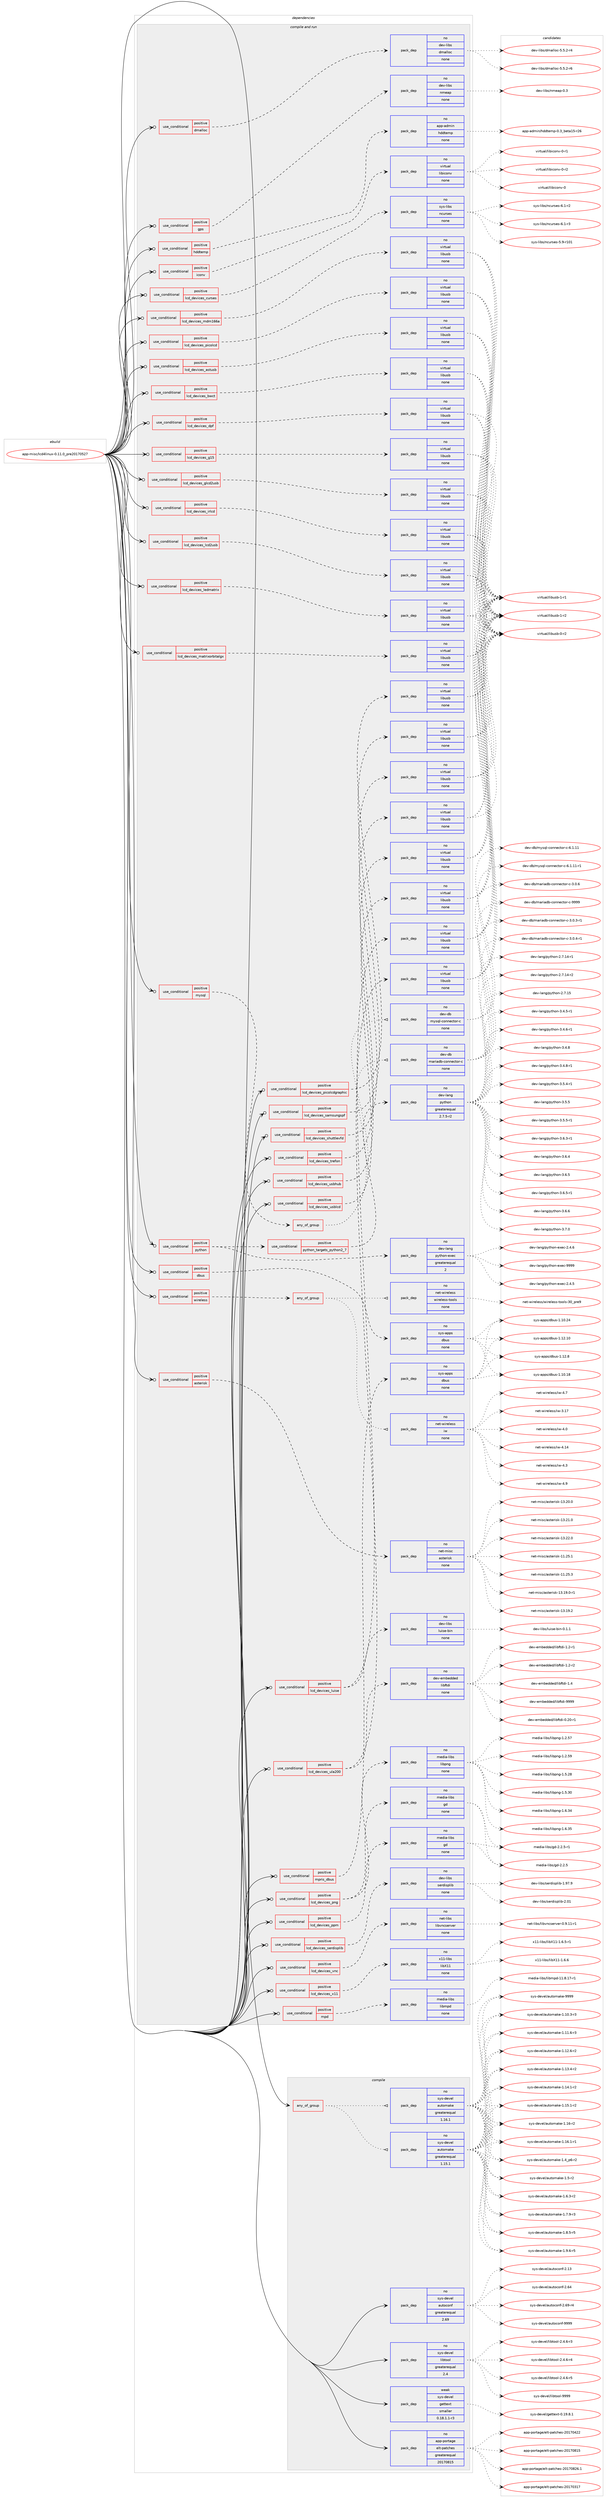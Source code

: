 digraph prolog {

# *************
# Graph options
# *************

newrank=true;
concentrate=true;
compound=true;
graph [rankdir=LR,fontname=Helvetica,fontsize=10,ranksep=1.5];#, ranksep=2.5, nodesep=0.2];
edge  [arrowhead=vee];
node  [fontname=Helvetica,fontsize=10];

# **********
# The ebuild
# **********

subgraph cluster_leftcol {
color=gray;
rank=same;
label=<<i>ebuild</i>>;
id [label="app-misc/lcd4linux-0.11.0_pre20170527", color=red, width=4, href="../app-misc/lcd4linux-0.11.0_pre20170527.svg"];
}

# ****************
# The dependencies
# ****************

subgraph cluster_midcol {
color=gray;
label=<<i>dependencies</i>>;
subgraph cluster_compile {
fillcolor="#eeeeee";
style=filled;
label=<<i>compile</i>>;
subgraph any15 {
dependency813 [label=<<TABLE BORDER="0" CELLBORDER="1" CELLSPACING="0" CELLPADDING="4"><TR><TD CELLPADDING="10">any_of_group</TD></TR></TABLE>>, shape=none, color=red];subgraph pack547 {
dependency814 [label=<<TABLE BORDER="0" CELLBORDER="1" CELLSPACING="0" CELLPADDING="4" WIDTH="220"><TR><TD ROWSPAN="6" CELLPADDING="30">pack_dep</TD></TR><TR><TD WIDTH="110">no</TD></TR><TR><TD>sys-devel</TD></TR><TR><TD>automake</TD></TR><TR><TD>greaterequal</TD></TR><TR><TD>1.16.1</TD></TR></TABLE>>, shape=none, color=blue];
}
dependency813:e -> dependency814:w [weight=20,style="dotted",arrowhead="oinv"];
subgraph pack548 {
dependency815 [label=<<TABLE BORDER="0" CELLBORDER="1" CELLSPACING="0" CELLPADDING="4" WIDTH="220"><TR><TD ROWSPAN="6" CELLPADDING="30">pack_dep</TD></TR><TR><TD WIDTH="110">no</TD></TR><TR><TD>sys-devel</TD></TR><TR><TD>automake</TD></TR><TR><TD>greaterequal</TD></TR><TR><TD>1.15.1</TD></TR></TABLE>>, shape=none, color=blue];
}
dependency813:e -> dependency815:w [weight=20,style="dotted",arrowhead="oinv"];
}
id:e -> dependency813:w [weight=20,style="solid",arrowhead="vee"];
subgraph pack549 {
dependency816 [label=<<TABLE BORDER="0" CELLBORDER="1" CELLSPACING="0" CELLPADDING="4" WIDTH="220"><TR><TD ROWSPAN="6" CELLPADDING="30">pack_dep</TD></TR><TR><TD WIDTH="110">no</TD></TR><TR><TD>app-portage</TD></TR><TR><TD>elt-patches</TD></TR><TR><TD>greaterequal</TD></TR><TR><TD>20170815</TD></TR></TABLE>>, shape=none, color=blue];
}
id:e -> dependency816:w [weight=20,style="solid",arrowhead="vee"];
subgraph pack550 {
dependency817 [label=<<TABLE BORDER="0" CELLBORDER="1" CELLSPACING="0" CELLPADDING="4" WIDTH="220"><TR><TD ROWSPAN="6" CELLPADDING="30">pack_dep</TD></TR><TR><TD WIDTH="110">no</TD></TR><TR><TD>sys-devel</TD></TR><TR><TD>autoconf</TD></TR><TR><TD>greaterequal</TD></TR><TR><TD>2.69</TD></TR></TABLE>>, shape=none, color=blue];
}
id:e -> dependency817:w [weight=20,style="solid",arrowhead="vee"];
subgraph pack551 {
dependency818 [label=<<TABLE BORDER="0" CELLBORDER="1" CELLSPACING="0" CELLPADDING="4" WIDTH="220"><TR><TD ROWSPAN="6" CELLPADDING="30">pack_dep</TD></TR><TR><TD WIDTH="110">no</TD></TR><TR><TD>sys-devel</TD></TR><TR><TD>libtool</TD></TR><TR><TD>greaterequal</TD></TR><TR><TD>2.4</TD></TR></TABLE>>, shape=none, color=blue];
}
id:e -> dependency818:w [weight=20,style="solid",arrowhead="vee"];
subgraph pack552 {
dependency819 [label=<<TABLE BORDER="0" CELLBORDER="1" CELLSPACING="0" CELLPADDING="4" WIDTH="220"><TR><TD ROWSPAN="6" CELLPADDING="30">pack_dep</TD></TR><TR><TD WIDTH="110">weak</TD></TR><TR><TD>sys-devel</TD></TR><TR><TD>gettext</TD></TR><TR><TD>smaller</TD></TR><TR><TD>0.18.1.1-r3</TD></TR></TABLE>>, shape=none, color=blue];
}
id:e -> dependency819:w [weight=20,style="solid",arrowhead="vee"];
}
subgraph cluster_compileandrun {
fillcolor="#eeeeee";
style=filled;
label=<<i>compile and run</i>>;
subgraph cond245 {
dependency820 [label=<<TABLE BORDER="0" CELLBORDER="1" CELLSPACING="0" CELLPADDING="4"><TR><TD ROWSPAN="3" CELLPADDING="10">use_conditional</TD></TR><TR><TD>positive</TD></TR><TR><TD>asterisk</TD></TR></TABLE>>, shape=none, color=red];
subgraph pack553 {
dependency821 [label=<<TABLE BORDER="0" CELLBORDER="1" CELLSPACING="0" CELLPADDING="4" WIDTH="220"><TR><TD ROWSPAN="6" CELLPADDING="30">pack_dep</TD></TR><TR><TD WIDTH="110">no</TD></TR><TR><TD>net-misc</TD></TR><TR><TD>asterisk</TD></TR><TR><TD>none</TD></TR><TR><TD></TD></TR></TABLE>>, shape=none, color=blue];
}
dependency820:e -> dependency821:w [weight=20,style="dashed",arrowhead="vee"];
}
id:e -> dependency820:w [weight=20,style="solid",arrowhead="odotvee"];
subgraph cond246 {
dependency822 [label=<<TABLE BORDER="0" CELLBORDER="1" CELLSPACING="0" CELLPADDING="4"><TR><TD ROWSPAN="3" CELLPADDING="10">use_conditional</TD></TR><TR><TD>positive</TD></TR><TR><TD>dbus</TD></TR></TABLE>>, shape=none, color=red];
subgraph pack554 {
dependency823 [label=<<TABLE BORDER="0" CELLBORDER="1" CELLSPACING="0" CELLPADDING="4" WIDTH="220"><TR><TD ROWSPAN="6" CELLPADDING="30">pack_dep</TD></TR><TR><TD WIDTH="110">no</TD></TR><TR><TD>sys-apps</TD></TR><TR><TD>dbus</TD></TR><TR><TD>none</TD></TR><TR><TD></TD></TR></TABLE>>, shape=none, color=blue];
}
dependency822:e -> dependency823:w [weight=20,style="dashed",arrowhead="vee"];
}
id:e -> dependency822:w [weight=20,style="solid",arrowhead="odotvee"];
subgraph cond247 {
dependency824 [label=<<TABLE BORDER="0" CELLBORDER="1" CELLSPACING="0" CELLPADDING="4"><TR><TD ROWSPAN="3" CELLPADDING="10">use_conditional</TD></TR><TR><TD>positive</TD></TR><TR><TD>dmalloc</TD></TR></TABLE>>, shape=none, color=red];
subgraph pack555 {
dependency825 [label=<<TABLE BORDER="0" CELLBORDER="1" CELLSPACING="0" CELLPADDING="4" WIDTH="220"><TR><TD ROWSPAN="6" CELLPADDING="30">pack_dep</TD></TR><TR><TD WIDTH="110">no</TD></TR><TR><TD>dev-libs</TD></TR><TR><TD>dmalloc</TD></TR><TR><TD>none</TD></TR><TR><TD></TD></TR></TABLE>>, shape=none, color=blue];
}
dependency824:e -> dependency825:w [weight=20,style="dashed",arrowhead="vee"];
}
id:e -> dependency824:w [weight=20,style="solid",arrowhead="odotvee"];
subgraph cond248 {
dependency826 [label=<<TABLE BORDER="0" CELLBORDER="1" CELLSPACING="0" CELLPADDING="4"><TR><TD ROWSPAN="3" CELLPADDING="10">use_conditional</TD></TR><TR><TD>positive</TD></TR><TR><TD>gps</TD></TR></TABLE>>, shape=none, color=red];
subgraph pack556 {
dependency827 [label=<<TABLE BORDER="0" CELLBORDER="1" CELLSPACING="0" CELLPADDING="4" WIDTH="220"><TR><TD ROWSPAN="6" CELLPADDING="30">pack_dep</TD></TR><TR><TD WIDTH="110">no</TD></TR><TR><TD>dev-libs</TD></TR><TR><TD>nmeap</TD></TR><TR><TD>none</TD></TR><TR><TD></TD></TR></TABLE>>, shape=none, color=blue];
}
dependency826:e -> dependency827:w [weight=20,style="dashed",arrowhead="vee"];
}
id:e -> dependency826:w [weight=20,style="solid",arrowhead="odotvee"];
subgraph cond249 {
dependency828 [label=<<TABLE BORDER="0" CELLBORDER="1" CELLSPACING="0" CELLPADDING="4"><TR><TD ROWSPAN="3" CELLPADDING="10">use_conditional</TD></TR><TR><TD>positive</TD></TR><TR><TD>hddtemp</TD></TR></TABLE>>, shape=none, color=red];
subgraph pack557 {
dependency829 [label=<<TABLE BORDER="0" CELLBORDER="1" CELLSPACING="0" CELLPADDING="4" WIDTH="220"><TR><TD ROWSPAN="6" CELLPADDING="30">pack_dep</TD></TR><TR><TD WIDTH="110">no</TD></TR><TR><TD>app-admin</TD></TR><TR><TD>hddtemp</TD></TR><TR><TD>none</TD></TR><TR><TD></TD></TR></TABLE>>, shape=none, color=blue];
}
dependency828:e -> dependency829:w [weight=20,style="dashed",arrowhead="vee"];
}
id:e -> dependency828:w [weight=20,style="solid",arrowhead="odotvee"];
subgraph cond250 {
dependency830 [label=<<TABLE BORDER="0" CELLBORDER="1" CELLSPACING="0" CELLPADDING="4"><TR><TD ROWSPAN="3" CELLPADDING="10">use_conditional</TD></TR><TR><TD>positive</TD></TR><TR><TD>iconv</TD></TR></TABLE>>, shape=none, color=red];
subgraph pack558 {
dependency831 [label=<<TABLE BORDER="0" CELLBORDER="1" CELLSPACING="0" CELLPADDING="4" WIDTH="220"><TR><TD ROWSPAN="6" CELLPADDING="30">pack_dep</TD></TR><TR><TD WIDTH="110">no</TD></TR><TR><TD>virtual</TD></TR><TR><TD>libiconv</TD></TR><TR><TD>none</TD></TR><TR><TD></TD></TR></TABLE>>, shape=none, color=blue];
}
dependency830:e -> dependency831:w [weight=20,style="dashed",arrowhead="vee"];
}
id:e -> dependency830:w [weight=20,style="solid",arrowhead="odotvee"];
subgraph cond251 {
dependency832 [label=<<TABLE BORDER="0" CELLBORDER="1" CELLSPACING="0" CELLPADDING="4"><TR><TD ROWSPAN="3" CELLPADDING="10">use_conditional</TD></TR><TR><TD>positive</TD></TR><TR><TD>lcd_devices_astusb</TD></TR></TABLE>>, shape=none, color=red];
subgraph pack559 {
dependency833 [label=<<TABLE BORDER="0" CELLBORDER="1" CELLSPACING="0" CELLPADDING="4" WIDTH="220"><TR><TD ROWSPAN="6" CELLPADDING="30">pack_dep</TD></TR><TR><TD WIDTH="110">no</TD></TR><TR><TD>virtual</TD></TR><TR><TD>libusb</TD></TR><TR><TD>none</TD></TR><TR><TD></TD></TR></TABLE>>, shape=none, color=blue];
}
dependency832:e -> dependency833:w [weight=20,style="dashed",arrowhead="vee"];
}
id:e -> dependency832:w [weight=20,style="solid",arrowhead="odotvee"];
subgraph cond252 {
dependency834 [label=<<TABLE BORDER="0" CELLBORDER="1" CELLSPACING="0" CELLPADDING="4"><TR><TD ROWSPAN="3" CELLPADDING="10">use_conditional</TD></TR><TR><TD>positive</TD></TR><TR><TD>lcd_devices_bwct</TD></TR></TABLE>>, shape=none, color=red];
subgraph pack560 {
dependency835 [label=<<TABLE BORDER="0" CELLBORDER="1" CELLSPACING="0" CELLPADDING="4" WIDTH="220"><TR><TD ROWSPAN="6" CELLPADDING="30">pack_dep</TD></TR><TR><TD WIDTH="110">no</TD></TR><TR><TD>virtual</TD></TR><TR><TD>libusb</TD></TR><TR><TD>none</TD></TR><TR><TD></TD></TR></TABLE>>, shape=none, color=blue];
}
dependency834:e -> dependency835:w [weight=20,style="dashed",arrowhead="vee"];
}
id:e -> dependency834:w [weight=20,style="solid",arrowhead="odotvee"];
subgraph cond253 {
dependency836 [label=<<TABLE BORDER="0" CELLBORDER="1" CELLSPACING="0" CELLPADDING="4"><TR><TD ROWSPAN="3" CELLPADDING="10">use_conditional</TD></TR><TR><TD>positive</TD></TR><TR><TD>lcd_devices_curses</TD></TR></TABLE>>, shape=none, color=red];
subgraph pack561 {
dependency837 [label=<<TABLE BORDER="0" CELLBORDER="1" CELLSPACING="0" CELLPADDING="4" WIDTH="220"><TR><TD ROWSPAN="6" CELLPADDING="30">pack_dep</TD></TR><TR><TD WIDTH="110">no</TD></TR><TR><TD>sys-libs</TD></TR><TR><TD>ncurses</TD></TR><TR><TD>none</TD></TR><TR><TD></TD></TR></TABLE>>, shape=none, color=blue];
}
dependency836:e -> dependency837:w [weight=20,style="dashed",arrowhead="vee"];
}
id:e -> dependency836:w [weight=20,style="solid",arrowhead="odotvee"];
subgraph cond254 {
dependency838 [label=<<TABLE BORDER="0" CELLBORDER="1" CELLSPACING="0" CELLPADDING="4"><TR><TD ROWSPAN="3" CELLPADDING="10">use_conditional</TD></TR><TR><TD>positive</TD></TR><TR><TD>lcd_devices_dpf</TD></TR></TABLE>>, shape=none, color=red];
subgraph pack562 {
dependency839 [label=<<TABLE BORDER="0" CELLBORDER="1" CELLSPACING="0" CELLPADDING="4" WIDTH="220"><TR><TD ROWSPAN="6" CELLPADDING="30">pack_dep</TD></TR><TR><TD WIDTH="110">no</TD></TR><TR><TD>virtual</TD></TR><TR><TD>libusb</TD></TR><TR><TD>none</TD></TR><TR><TD></TD></TR></TABLE>>, shape=none, color=blue];
}
dependency838:e -> dependency839:w [weight=20,style="dashed",arrowhead="vee"];
}
id:e -> dependency838:w [weight=20,style="solid",arrowhead="odotvee"];
subgraph cond255 {
dependency840 [label=<<TABLE BORDER="0" CELLBORDER="1" CELLSPACING="0" CELLPADDING="4"><TR><TD ROWSPAN="3" CELLPADDING="10">use_conditional</TD></TR><TR><TD>positive</TD></TR><TR><TD>lcd_devices_g15</TD></TR></TABLE>>, shape=none, color=red];
subgraph pack563 {
dependency841 [label=<<TABLE BORDER="0" CELLBORDER="1" CELLSPACING="0" CELLPADDING="4" WIDTH="220"><TR><TD ROWSPAN="6" CELLPADDING="30">pack_dep</TD></TR><TR><TD WIDTH="110">no</TD></TR><TR><TD>virtual</TD></TR><TR><TD>libusb</TD></TR><TR><TD>none</TD></TR><TR><TD></TD></TR></TABLE>>, shape=none, color=blue];
}
dependency840:e -> dependency841:w [weight=20,style="dashed",arrowhead="vee"];
}
id:e -> dependency840:w [weight=20,style="solid",arrowhead="odotvee"];
subgraph cond256 {
dependency842 [label=<<TABLE BORDER="0" CELLBORDER="1" CELLSPACING="0" CELLPADDING="4"><TR><TD ROWSPAN="3" CELLPADDING="10">use_conditional</TD></TR><TR><TD>positive</TD></TR><TR><TD>lcd_devices_glcd2usb</TD></TR></TABLE>>, shape=none, color=red];
subgraph pack564 {
dependency843 [label=<<TABLE BORDER="0" CELLBORDER="1" CELLSPACING="0" CELLPADDING="4" WIDTH="220"><TR><TD ROWSPAN="6" CELLPADDING="30">pack_dep</TD></TR><TR><TD WIDTH="110">no</TD></TR><TR><TD>virtual</TD></TR><TR><TD>libusb</TD></TR><TR><TD>none</TD></TR><TR><TD></TD></TR></TABLE>>, shape=none, color=blue];
}
dependency842:e -> dependency843:w [weight=20,style="dashed",arrowhead="vee"];
}
id:e -> dependency842:w [weight=20,style="solid",arrowhead="odotvee"];
subgraph cond257 {
dependency844 [label=<<TABLE BORDER="0" CELLBORDER="1" CELLSPACING="0" CELLPADDING="4"><TR><TD ROWSPAN="3" CELLPADDING="10">use_conditional</TD></TR><TR><TD>positive</TD></TR><TR><TD>lcd_devices_irlcd</TD></TR></TABLE>>, shape=none, color=red];
subgraph pack565 {
dependency845 [label=<<TABLE BORDER="0" CELLBORDER="1" CELLSPACING="0" CELLPADDING="4" WIDTH="220"><TR><TD ROWSPAN="6" CELLPADDING="30">pack_dep</TD></TR><TR><TD WIDTH="110">no</TD></TR><TR><TD>virtual</TD></TR><TR><TD>libusb</TD></TR><TR><TD>none</TD></TR><TR><TD></TD></TR></TABLE>>, shape=none, color=blue];
}
dependency844:e -> dependency845:w [weight=20,style="dashed",arrowhead="vee"];
}
id:e -> dependency844:w [weight=20,style="solid",arrowhead="odotvee"];
subgraph cond258 {
dependency846 [label=<<TABLE BORDER="0" CELLBORDER="1" CELLSPACING="0" CELLPADDING="4"><TR><TD ROWSPAN="3" CELLPADDING="10">use_conditional</TD></TR><TR><TD>positive</TD></TR><TR><TD>lcd_devices_lcd2usb</TD></TR></TABLE>>, shape=none, color=red];
subgraph pack566 {
dependency847 [label=<<TABLE BORDER="0" CELLBORDER="1" CELLSPACING="0" CELLPADDING="4" WIDTH="220"><TR><TD ROWSPAN="6" CELLPADDING="30">pack_dep</TD></TR><TR><TD WIDTH="110">no</TD></TR><TR><TD>virtual</TD></TR><TR><TD>libusb</TD></TR><TR><TD>none</TD></TR><TR><TD></TD></TR></TABLE>>, shape=none, color=blue];
}
dependency846:e -> dependency847:w [weight=20,style="dashed",arrowhead="vee"];
}
id:e -> dependency846:w [weight=20,style="solid",arrowhead="odotvee"];
subgraph cond259 {
dependency848 [label=<<TABLE BORDER="0" CELLBORDER="1" CELLSPACING="0" CELLPADDING="4"><TR><TD ROWSPAN="3" CELLPADDING="10">use_conditional</TD></TR><TR><TD>positive</TD></TR><TR><TD>lcd_devices_ledmatrix</TD></TR></TABLE>>, shape=none, color=red];
subgraph pack567 {
dependency849 [label=<<TABLE BORDER="0" CELLBORDER="1" CELLSPACING="0" CELLPADDING="4" WIDTH="220"><TR><TD ROWSPAN="6" CELLPADDING="30">pack_dep</TD></TR><TR><TD WIDTH="110">no</TD></TR><TR><TD>virtual</TD></TR><TR><TD>libusb</TD></TR><TR><TD>none</TD></TR><TR><TD></TD></TR></TABLE>>, shape=none, color=blue];
}
dependency848:e -> dependency849:w [weight=20,style="dashed",arrowhead="vee"];
}
id:e -> dependency848:w [weight=20,style="solid",arrowhead="odotvee"];
subgraph cond260 {
dependency850 [label=<<TABLE BORDER="0" CELLBORDER="1" CELLSPACING="0" CELLPADDING="4"><TR><TD ROWSPAN="3" CELLPADDING="10">use_conditional</TD></TR><TR><TD>positive</TD></TR><TR><TD>lcd_devices_luise</TD></TR></TABLE>>, shape=none, color=red];
subgraph pack568 {
dependency851 [label=<<TABLE BORDER="0" CELLBORDER="1" CELLSPACING="0" CELLPADDING="4" WIDTH="220"><TR><TD ROWSPAN="6" CELLPADDING="30">pack_dep</TD></TR><TR><TD WIDTH="110">no</TD></TR><TR><TD>dev-libs</TD></TR><TR><TD>luise-bin</TD></TR><TR><TD>none</TD></TR><TR><TD></TD></TR></TABLE>>, shape=none, color=blue];
}
dependency850:e -> dependency851:w [weight=20,style="dashed",arrowhead="vee"];
subgraph pack569 {
dependency852 [label=<<TABLE BORDER="0" CELLBORDER="1" CELLSPACING="0" CELLPADDING="4" WIDTH="220"><TR><TD ROWSPAN="6" CELLPADDING="30">pack_dep</TD></TR><TR><TD WIDTH="110">no</TD></TR><TR><TD>virtual</TD></TR><TR><TD>libusb</TD></TR><TR><TD>none</TD></TR><TR><TD></TD></TR></TABLE>>, shape=none, color=blue];
}
dependency850:e -> dependency852:w [weight=20,style="dashed",arrowhead="vee"];
}
id:e -> dependency850:w [weight=20,style="solid",arrowhead="odotvee"];
subgraph cond261 {
dependency853 [label=<<TABLE BORDER="0" CELLBORDER="1" CELLSPACING="0" CELLPADDING="4"><TR><TD ROWSPAN="3" CELLPADDING="10">use_conditional</TD></TR><TR><TD>positive</TD></TR><TR><TD>lcd_devices_matrixorbitalgx</TD></TR></TABLE>>, shape=none, color=red];
subgraph pack570 {
dependency854 [label=<<TABLE BORDER="0" CELLBORDER="1" CELLSPACING="0" CELLPADDING="4" WIDTH="220"><TR><TD ROWSPAN="6" CELLPADDING="30">pack_dep</TD></TR><TR><TD WIDTH="110">no</TD></TR><TR><TD>virtual</TD></TR><TR><TD>libusb</TD></TR><TR><TD>none</TD></TR><TR><TD></TD></TR></TABLE>>, shape=none, color=blue];
}
dependency853:e -> dependency854:w [weight=20,style="dashed",arrowhead="vee"];
}
id:e -> dependency853:w [weight=20,style="solid",arrowhead="odotvee"];
subgraph cond262 {
dependency855 [label=<<TABLE BORDER="0" CELLBORDER="1" CELLSPACING="0" CELLPADDING="4"><TR><TD ROWSPAN="3" CELLPADDING="10">use_conditional</TD></TR><TR><TD>positive</TD></TR><TR><TD>lcd_devices_mdm166a</TD></TR></TABLE>>, shape=none, color=red];
subgraph pack571 {
dependency856 [label=<<TABLE BORDER="0" CELLBORDER="1" CELLSPACING="0" CELLPADDING="4" WIDTH="220"><TR><TD ROWSPAN="6" CELLPADDING="30">pack_dep</TD></TR><TR><TD WIDTH="110">no</TD></TR><TR><TD>virtual</TD></TR><TR><TD>libusb</TD></TR><TR><TD>none</TD></TR><TR><TD></TD></TR></TABLE>>, shape=none, color=blue];
}
dependency855:e -> dependency856:w [weight=20,style="dashed",arrowhead="vee"];
}
id:e -> dependency855:w [weight=20,style="solid",arrowhead="odotvee"];
subgraph cond263 {
dependency857 [label=<<TABLE BORDER="0" CELLBORDER="1" CELLSPACING="0" CELLPADDING="4"><TR><TD ROWSPAN="3" CELLPADDING="10">use_conditional</TD></TR><TR><TD>positive</TD></TR><TR><TD>lcd_devices_picolcd</TD></TR></TABLE>>, shape=none, color=red];
subgraph pack572 {
dependency858 [label=<<TABLE BORDER="0" CELLBORDER="1" CELLSPACING="0" CELLPADDING="4" WIDTH="220"><TR><TD ROWSPAN="6" CELLPADDING="30">pack_dep</TD></TR><TR><TD WIDTH="110">no</TD></TR><TR><TD>virtual</TD></TR><TR><TD>libusb</TD></TR><TR><TD>none</TD></TR><TR><TD></TD></TR></TABLE>>, shape=none, color=blue];
}
dependency857:e -> dependency858:w [weight=20,style="dashed",arrowhead="vee"];
}
id:e -> dependency857:w [weight=20,style="solid",arrowhead="odotvee"];
subgraph cond264 {
dependency859 [label=<<TABLE BORDER="0" CELLBORDER="1" CELLSPACING="0" CELLPADDING="4"><TR><TD ROWSPAN="3" CELLPADDING="10">use_conditional</TD></TR><TR><TD>positive</TD></TR><TR><TD>lcd_devices_picolcdgraphic</TD></TR></TABLE>>, shape=none, color=red];
subgraph pack573 {
dependency860 [label=<<TABLE BORDER="0" CELLBORDER="1" CELLSPACING="0" CELLPADDING="4" WIDTH="220"><TR><TD ROWSPAN="6" CELLPADDING="30">pack_dep</TD></TR><TR><TD WIDTH="110">no</TD></TR><TR><TD>virtual</TD></TR><TR><TD>libusb</TD></TR><TR><TD>none</TD></TR><TR><TD></TD></TR></TABLE>>, shape=none, color=blue];
}
dependency859:e -> dependency860:w [weight=20,style="dashed",arrowhead="vee"];
}
id:e -> dependency859:w [weight=20,style="solid",arrowhead="odotvee"];
subgraph cond265 {
dependency861 [label=<<TABLE BORDER="0" CELLBORDER="1" CELLSPACING="0" CELLPADDING="4"><TR><TD ROWSPAN="3" CELLPADDING="10">use_conditional</TD></TR><TR><TD>positive</TD></TR><TR><TD>lcd_devices_png</TD></TR></TABLE>>, shape=none, color=red];
subgraph pack574 {
dependency862 [label=<<TABLE BORDER="0" CELLBORDER="1" CELLSPACING="0" CELLPADDING="4" WIDTH="220"><TR><TD ROWSPAN="6" CELLPADDING="30">pack_dep</TD></TR><TR><TD WIDTH="110">no</TD></TR><TR><TD>media-libs</TD></TR><TR><TD>gd</TD></TR><TR><TD>none</TD></TR><TR><TD></TD></TR></TABLE>>, shape=none, color=blue];
}
dependency861:e -> dependency862:w [weight=20,style="dashed",arrowhead="vee"];
subgraph pack575 {
dependency863 [label=<<TABLE BORDER="0" CELLBORDER="1" CELLSPACING="0" CELLPADDING="4" WIDTH="220"><TR><TD ROWSPAN="6" CELLPADDING="30">pack_dep</TD></TR><TR><TD WIDTH="110">no</TD></TR><TR><TD>media-libs</TD></TR><TR><TD>libpng</TD></TR><TR><TD>none</TD></TR><TR><TD></TD></TR></TABLE>>, shape=none, color=blue];
}
dependency861:e -> dependency863:w [weight=20,style="dashed",arrowhead="vee"];
}
id:e -> dependency861:w [weight=20,style="solid",arrowhead="odotvee"];
subgraph cond266 {
dependency864 [label=<<TABLE BORDER="0" CELLBORDER="1" CELLSPACING="0" CELLPADDING="4"><TR><TD ROWSPAN="3" CELLPADDING="10">use_conditional</TD></TR><TR><TD>positive</TD></TR><TR><TD>lcd_devices_ppm</TD></TR></TABLE>>, shape=none, color=red];
subgraph pack576 {
dependency865 [label=<<TABLE BORDER="0" CELLBORDER="1" CELLSPACING="0" CELLPADDING="4" WIDTH="220"><TR><TD ROWSPAN="6" CELLPADDING="30">pack_dep</TD></TR><TR><TD WIDTH="110">no</TD></TR><TR><TD>media-libs</TD></TR><TR><TD>gd</TD></TR><TR><TD>none</TD></TR><TR><TD></TD></TR></TABLE>>, shape=none, color=blue];
}
dependency864:e -> dependency865:w [weight=20,style="dashed",arrowhead="vee"];
}
id:e -> dependency864:w [weight=20,style="solid",arrowhead="odotvee"];
subgraph cond267 {
dependency866 [label=<<TABLE BORDER="0" CELLBORDER="1" CELLSPACING="0" CELLPADDING="4"><TR><TD ROWSPAN="3" CELLPADDING="10">use_conditional</TD></TR><TR><TD>positive</TD></TR><TR><TD>lcd_devices_samsungspf</TD></TR></TABLE>>, shape=none, color=red];
subgraph pack577 {
dependency867 [label=<<TABLE BORDER="0" CELLBORDER="1" CELLSPACING="0" CELLPADDING="4" WIDTH="220"><TR><TD ROWSPAN="6" CELLPADDING="30">pack_dep</TD></TR><TR><TD WIDTH="110">no</TD></TR><TR><TD>virtual</TD></TR><TR><TD>libusb</TD></TR><TR><TD>none</TD></TR><TR><TD></TD></TR></TABLE>>, shape=none, color=blue];
}
dependency866:e -> dependency867:w [weight=20,style="dashed",arrowhead="vee"];
}
id:e -> dependency866:w [weight=20,style="solid",arrowhead="odotvee"];
subgraph cond268 {
dependency868 [label=<<TABLE BORDER="0" CELLBORDER="1" CELLSPACING="0" CELLPADDING="4"><TR><TD ROWSPAN="3" CELLPADDING="10">use_conditional</TD></TR><TR><TD>positive</TD></TR><TR><TD>lcd_devices_serdisplib</TD></TR></TABLE>>, shape=none, color=red];
subgraph pack578 {
dependency869 [label=<<TABLE BORDER="0" CELLBORDER="1" CELLSPACING="0" CELLPADDING="4" WIDTH="220"><TR><TD ROWSPAN="6" CELLPADDING="30">pack_dep</TD></TR><TR><TD WIDTH="110">no</TD></TR><TR><TD>dev-libs</TD></TR><TR><TD>serdisplib</TD></TR><TR><TD>none</TD></TR><TR><TD></TD></TR></TABLE>>, shape=none, color=blue];
}
dependency868:e -> dependency869:w [weight=20,style="dashed",arrowhead="vee"];
}
id:e -> dependency868:w [weight=20,style="solid",arrowhead="odotvee"];
subgraph cond269 {
dependency870 [label=<<TABLE BORDER="0" CELLBORDER="1" CELLSPACING="0" CELLPADDING="4"><TR><TD ROWSPAN="3" CELLPADDING="10">use_conditional</TD></TR><TR><TD>positive</TD></TR><TR><TD>lcd_devices_shuttlevfd</TD></TR></TABLE>>, shape=none, color=red];
subgraph pack579 {
dependency871 [label=<<TABLE BORDER="0" CELLBORDER="1" CELLSPACING="0" CELLPADDING="4" WIDTH="220"><TR><TD ROWSPAN="6" CELLPADDING="30">pack_dep</TD></TR><TR><TD WIDTH="110">no</TD></TR><TR><TD>virtual</TD></TR><TR><TD>libusb</TD></TR><TR><TD>none</TD></TR><TR><TD></TD></TR></TABLE>>, shape=none, color=blue];
}
dependency870:e -> dependency871:w [weight=20,style="dashed",arrowhead="vee"];
}
id:e -> dependency870:w [weight=20,style="solid",arrowhead="odotvee"];
subgraph cond270 {
dependency872 [label=<<TABLE BORDER="0" CELLBORDER="1" CELLSPACING="0" CELLPADDING="4"><TR><TD ROWSPAN="3" CELLPADDING="10">use_conditional</TD></TR><TR><TD>positive</TD></TR><TR><TD>lcd_devices_trefon</TD></TR></TABLE>>, shape=none, color=red];
subgraph pack580 {
dependency873 [label=<<TABLE BORDER="0" CELLBORDER="1" CELLSPACING="0" CELLPADDING="4" WIDTH="220"><TR><TD ROWSPAN="6" CELLPADDING="30">pack_dep</TD></TR><TR><TD WIDTH="110">no</TD></TR><TR><TD>virtual</TD></TR><TR><TD>libusb</TD></TR><TR><TD>none</TD></TR><TR><TD></TD></TR></TABLE>>, shape=none, color=blue];
}
dependency872:e -> dependency873:w [weight=20,style="dashed",arrowhead="vee"];
}
id:e -> dependency872:w [weight=20,style="solid",arrowhead="odotvee"];
subgraph cond271 {
dependency874 [label=<<TABLE BORDER="0" CELLBORDER="1" CELLSPACING="0" CELLPADDING="4"><TR><TD ROWSPAN="3" CELLPADDING="10">use_conditional</TD></TR><TR><TD>positive</TD></TR><TR><TD>lcd_devices_ula200</TD></TR></TABLE>>, shape=none, color=red];
subgraph pack581 {
dependency875 [label=<<TABLE BORDER="0" CELLBORDER="1" CELLSPACING="0" CELLPADDING="4" WIDTH="220"><TR><TD ROWSPAN="6" CELLPADDING="30">pack_dep</TD></TR><TR><TD WIDTH="110">no</TD></TR><TR><TD>dev-embedded</TD></TR><TR><TD>libftdi</TD></TR><TR><TD>none</TD></TR><TR><TD></TD></TR></TABLE>>, shape=none, color=blue];
}
dependency874:e -> dependency875:w [weight=20,style="dashed",arrowhead="vee"];
subgraph pack582 {
dependency876 [label=<<TABLE BORDER="0" CELLBORDER="1" CELLSPACING="0" CELLPADDING="4" WIDTH="220"><TR><TD ROWSPAN="6" CELLPADDING="30">pack_dep</TD></TR><TR><TD WIDTH="110">no</TD></TR><TR><TD>virtual</TD></TR><TR><TD>libusb</TD></TR><TR><TD>none</TD></TR><TR><TD></TD></TR></TABLE>>, shape=none, color=blue];
}
dependency874:e -> dependency876:w [weight=20,style="dashed",arrowhead="vee"];
}
id:e -> dependency874:w [weight=20,style="solid",arrowhead="odotvee"];
subgraph cond272 {
dependency877 [label=<<TABLE BORDER="0" CELLBORDER="1" CELLSPACING="0" CELLPADDING="4"><TR><TD ROWSPAN="3" CELLPADDING="10">use_conditional</TD></TR><TR><TD>positive</TD></TR><TR><TD>lcd_devices_usbhub</TD></TR></TABLE>>, shape=none, color=red];
subgraph pack583 {
dependency878 [label=<<TABLE BORDER="0" CELLBORDER="1" CELLSPACING="0" CELLPADDING="4" WIDTH="220"><TR><TD ROWSPAN="6" CELLPADDING="30">pack_dep</TD></TR><TR><TD WIDTH="110">no</TD></TR><TR><TD>virtual</TD></TR><TR><TD>libusb</TD></TR><TR><TD>none</TD></TR><TR><TD></TD></TR></TABLE>>, shape=none, color=blue];
}
dependency877:e -> dependency878:w [weight=20,style="dashed",arrowhead="vee"];
}
id:e -> dependency877:w [weight=20,style="solid",arrowhead="odotvee"];
subgraph cond273 {
dependency879 [label=<<TABLE BORDER="0" CELLBORDER="1" CELLSPACING="0" CELLPADDING="4"><TR><TD ROWSPAN="3" CELLPADDING="10">use_conditional</TD></TR><TR><TD>positive</TD></TR><TR><TD>lcd_devices_usblcd</TD></TR></TABLE>>, shape=none, color=red];
subgraph pack584 {
dependency880 [label=<<TABLE BORDER="0" CELLBORDER="1" CELLSPACING="0" CELLPADDING="4" WIDTH="220"><TR><TD ROWSPAN="6" CELLPADDING="30">pack_dep</TD></TR><TR><TD WIDTH="110">no</TD></TR><TR><TD>virtual</TD></TR><TR><TD>libusb</TD></TR><TR><TD>none</TD></TR><TR><TD></TD></TR></TABLE>>, shape=none, color=blue];
}
dependency879:e -> dependency880:w [weight=20,style="dashed",arrowhead="vee"];
}
id:e -> dependency879:w [weight=20,style="solid",arrowhead="odotvee"];
subgraph cond274 {
dependency881 [label=<<TABLE BORDER="0" CELLBORDER="1" CELLSPACING="0" CELLPADDING="4"><TR><TD ROWSPAN="3" CELLPADDING="10">use_conditional</TD></TR><TR><TD>positive</TD></TR><TR><TD>lcd_devices_vnc</TD></TR></TABLE>>, shape=none, color=red];
subgraph pack585 {
dependency882 [label=<<TABLE BORDER="0" CELLBORDER="1" CELLSPACING="0" CELLPADDING="4" WIDTH="220"><TR><TD ROWSPAN="6" CELLPADDING="30">pack_dep</TD></TR><TR><TD WIDTH="110">no</TD></TR><TR><TD>net-libs</TD></TR><TR><TD>libvncserver</TD></TR><TR><TD>none</TD></TR><TR><TD></TD></TR></TABLE>>, shape=none, color=blue];
}
dependency881:e -> dependency882:w [weight=20,style="dashed",arrowhead="vee"];
}
id:e -> dependency881:w [weight=20,style="solid",arrowhead="odotvee"];
subgraph cond275 {
dependency883 [label=<<TABLE BORDER="0" CELLBORDER="1" CELLSPACING="0" CELLPADDING="4"><TR><TD ROWSPAN="3" CELLPADDING="10">use_conditional</TD></TR><TR><TD>positive</TD></TR><TR><TD>lcd_devices_x11</TD></TR></TABLE>>, shape=none, color=red];
subgraph pack586 {
dependency884 [label=<<TABLE BORDER="0" CELLBORDER="1" CELLSPACING="0" CELLPADDING="4" WIDTH="220"><TR><TD ROWSPAN="6" CELLPADDING="30">pack_dep</TD></TR><TR><TD WIDTH="110">no</TD></TR><TR><TD>x11-libs</TD></TR><TR><TD>libX11</TD></TR><TR><TD>none</TD></TR><TR><TD></TD></TR></TABLE>>, shape=none, color=blue];
}
dependency883:e -> dependency884:w [weight=20,style="dashed",arrowhead="vee"];
}
id:e -> dependency883:w [weight=20,style="solid",arrowhead="odotvee"];
subgraph cond276 {
dependency885 [label=<<TABLE BORDER="0" CELLBORDER="1" CELLSPACING="0" CELLPADDING="4"><TR><TD ROWSPAN="3" CELLPADDING="10">use_conditional</TD></TR><TR><TD>positive</TD></TR><TR><TD>mpd</TD></TR></TABLE>>, shape=none, color=red];
subgraph pack587 {
dependency886 [label=<<TABLE BORDER="0" CELLBORDER="1" CELLSPACING="0" CELLPADDING="4" WIDTH="220"><TR><TD ROWSPAN="6" CELLPADDING="30">pack_dep</TD></TR><TR><TD WIDTH="110">no</TD></TR><TR><TD>media-libs</TD></TR><TR><TD>libmpd</TD></TR><TR><TD>none</TD></TR><TR><TD></TD></TR></TABLE>>, shape=none, color=blue];
}
dependency885:e -> dependency886:w [weight=20,style="dashed",arrowhead="vee"];
}
id:e -> dependency885:w [weight=20,style="solid",arrowhead="odotvee"];
subgraph cond277 {
dependency887 [label=<<TABLE BORDER="0" CELLBORDER="1" CELLSPACING="0" CELLPADDING="4"><TR><TD ROWSPAN="3" CELLPADDING="10">use_conditional</TD></TR><TR><TD>positive</TD></TR><TR><TD>mpris_dbus</TD></TR></TABLE>>, shape=none, color=red];
subgraph pack588 {
dependency888 [label=<<TABLE BORDER="0" CELLBORDER="1" CELLSPACING="0" CELLPADDING="4" WIDTH="220"><TR><TD ROWSPAN="6" CELLPADDING="30">pack_dep</TD></TR><TR><TD WIDTH="110">no</TD></TR><TR><TD>sys-apps</TD></TR><TR><TD>dbus</TD></TR><TR><TD>none</TD></TR><TR><TD></TD></TR></TABLE>>, shape=none, color=blue];
}
dependency887:e -> dependency888:w [weight=20,style="dashed",arrowhead="vee"];
}
id:e -> dependency887:w [weight=20,style="solid",arrowhead="odotvee"];
subgraph cond278 {
dependency889 [label=<<TABLE BORDER="0" CELLBORDER="1" CELLSPACING="0" CELLPADDING="4"><TR><TD ROWSPAN="3" CELLPADDING="10">use_conditional</TD></TR><TR><TD>positive</TD></TR><TR><TD>mysql</TD></TR></TABLE>>, shape=none, color=red];
subgraph any16 {
dependency890 [label=<<TABLE BORDER="0" CELLBORDER="1" CELLSPACING="0" CELLPADDING="4"><TR><TD CELLPADDING="10">any_of_group</TD></TR></TABLE>>, shape=none, color=red];subgraph pack589 {
dependency891 [label=<<TABLE BORDER="0" CELLBORDER="1" CELLSPACING="0" CELLPADDING="4" WIDTH="220"><TR><TD ROWSPAN="6" CELLPADDING="30">pack_dep</TD></TR><TR><TD WIDTH="110">no</TD></TR><TR><TD>dev-db</TD></TR><TR><TD>mariadb-connector-c</TD></TR><TR><TD>none</TD></TR><TR><TD></TD></TR></TABLE>>, shape=none, color=blue];
}
dependency890:e -> dependency891:w [weight=20,style="dotted",arrowhead="oinv"];
subgraph pack590 {
dependency892 [label=<<TABLE BORDER="0" CELLBORDER="1" CELLSPACING="0" CELLPADDING="4" WIDTH="220"><TR><TD ROWSPAN="6" CELLPADDING="30">pack_dep</TD></TR><TR><TD WIDTH="110">no</TD></TR><TR><TD>dev-db</TD></TR><TR><TD>mysql-connector-c</TD></TR><TR><TD>none</TD></TR><TR><TD></TD></TR></TABLE>>, shape=none, color=blue];
}
dependency890:e -> dependency892:w [weight=20,style="dotted",arrowhead="oinv"];
}
dependency889:e -> dependency890:w [weight=20,style="dashed",arrowhead="vee"];
}
id:e -> dependency889:w [weight=20,style="solid",arrowhead="odotvee"];
subgraph cond279 {
dependency893 [label=<<TABLE BORDER="0" CELLBORDER="1" CELLSPACING="0" CELLPADDING="4"><TR><TD ROWSPAN="3" CELLPADDING="10">use_conditional</TD></TR><TR><TD>positive</TD></TR><TR><TD>python</TD></TR></TABLE>>, shape=none, color=red];
subgraph cond280 {
dependency894 [label=<<TABLE BORDER="0" CELLBORDER="1" CELLSPACING="0" CELLPADDING="4"><TR><TD ROWSPAN="3" CELLPADDING="10">use_conditional</TD></TR><TR><TD>positive</TD></TR><TR><TD>python_targets_python2_7</TD></TR></TABLE>>, shape=none, color=red];
subgraph pack591 {
dependency895 [label=<<TABLE BORDER="0" CELLBORDER="1" CELLSPACING="0" CELLPADDING="4" WIDTH="220"><TR><TD ROWSPAN="6" CELLPADDING="30">pack_dep</TD></TR><TR><TD WIDTH="110">no</TD></TR><TR><TD>dev-lang</TD></TR><TR><TD>python</TD></TR><TR><TD>greaterequal</TD></TR><TR><TD>2.7.5-r2</TD></TR></TABLE>>, shape=none, color=blue];
}
dependency894:e -> dependency895:w [weight=20,style="dashed",arrowhead="vee"];
}
dependency893:e -> dependency894:w [weight=20,style="dashed",arrowhead="vee"];
subgraph pack592 {
dependency896 [label=<<TABLE BORDER="0" CELLBORDER="1" CELLSPACING="0" CELLPADDING="4" WIDTH="220"><TR><TD ROWSPAN="6" CELLPADDING="30">pack_dep</TD></TR><TR><TD WIDTH="110">no</TD></TR><TR><TD>dev-lang</TD></TR><TR><TD>python-exec</TD></TR><TR><TD>greaterequal</TD></TR><TR><TD>2</TD></TR></TABLE>>, shape=none, color=blue];
}
dependency893:e -> dependency896:w [weight=20,style="dashed",arrowhead="vee"];
}
id:e -> dependency893:w [weight=20,style="solid",arrowhead="odotvee"];
subgraph cond281 {
dependency897 [label=<<TABLE BORDER="0" CELLBORDER="1" CELLSPACING="0" CELLPADDING="4"><TR><TD ROWSPAN="3" CELLPADDING="10">use_conditional</TD></TR><TR><TD>positive</TD></TR><TR><TD>wireless</TD></TR></TABLE>>, shape=none, color=red];
subgraph any17 {
dependency898 [label=<<TABLE BORDER="0" CELLBORDER="1" CELLSPACING="0" CELLPADDING="4"><TR><TD CELLPADDING="10">any_of_group</TD></TR></TABLE>>, shape=none, color=red];subgraph pack593 {
dependency899 [label=<<TABLE BORDER="0" CELLBORDER="1" CELLSPACING="0" CELLPADDING="4" WIDTH="220"><TR><TD ROWSPAN="6" CELLPADDING="30">pack_dep</TD></TR><TR><TD WIDTH="110">no</TD></TR><TR><TD>net-wireless</TD></TR><TR><TD>iw</TD></TR><TR><TD>none</TD></TR><TR><TD></TD></TR></TABLE>>, shape=none, color=blue];
}
dependency898:e -> dependency899:w [weight=20,style="dotted",arrowhead="oinv"];
subgraph pack594 {
dependency900 [label=<<TABLE BORDER="0" CELLBORDER="1" CELLSPACING="0" CELLPADDING="4" WIDTH="220"><TR><TD ROWSPAN="6" CELLPADDING="30">pack_dep</TD></TR><TR><TD WIDTH="110">no</TD></TR><TR><TD>net-wireless</TD></TR><TR><TD>wireless-tools</TD></TR><TR><TD>none</TD></TR><TR><TD></TD></TR></TABLE>>, shape=none, color=blue];
}
dependency898:e -> dependency900:w [weight=20,style="dotted",arrowhead="oinv"];
}
dependency897:e -> dependency898:w [weight=20,style="dashed",arrowhead="vee"];
}
id:e -> dependency897:w [weight=20,style="solid",arrowhead="odotvee"];
}
subgraph cluster_run {
fillcolor="#eeeeee";
style=filled;
label=<<i>run</i>>;
}
}

# **************
# The candidates
# **************

subgraph cluster_choices {
rank=same;
color=gray;
label=<<i>candidates</i>>;

subgraph choice547 {
color=black;
nodesep=1;
choice11512111545100101118101108479711711611110997107101454946494846514511451 [label="sys-devel/automake-1.10.3-r3", color=red, width=4,href="../sys-devel/automake-1.10.3-r3.svg"];
choice11512111545100101118101108479711711611110997107101454946494946544511451 [label="sys-devel/automake-1.11.6-r3", color=red, width=4,href="../sys-devel/automake-1.11.6-r3.svg"];
choice11512111545100101118101108479711711611110997107101454946495046544511450 [label="sys-devel/automake-1.12.6-r2", color=red, width=4,href="../sys-devel/automake-1.12.6-r2.svg"];
choice11512111545100101118101108479711711611110997107101454946495146524511450 [label="sys-devel/automake-1.13.4-r2", color=red, width=4,href="../sys-devel/automake-1.13.4-r2.svg"];
choice11512111545100101118101108479711711611110997107101454946495246494511450 [label="sys-devel/automake-1.14.1-r2", color=red, width=4,href="../sys-devel/automake-1.14.1-r2.svg"];
choice11512111545100101118101108479711711611110997107101454946495346494511450 [label="sys-devel/automake-1.15.1-r2", color=red, width=4,href="../sys-devel/automake-1.15.1-r2.svg"];
choice1151211154510010111810110847971171161111099710710145494649544511450 [label="sys-devel/automake-1.16-r2", color=red, width=4,href="../sys-devel/automake-1.16-r2.svg"];
choice11512111545100101118101108479711711611110997107101454946495446494511449 [label="sys-devel/automake-1.16.1-r1", color=red, width=4,href="../sys-devel/automake-1.16.1-r1.svg"];
choice115121115451001011181011084797117116111109971071014549465295112544511450 [label="sys-devel/automake-1.4_p6-r2", color=red, width=4,href="../sys-devel/automake-1.4_p6-r2.svg"];
choice11512111545100101118101108479711711611110997107101454946534511450 [label="sys-devel/automake-1.5-r2", color=red, width=4,href="../sys-devel/automake-1.5-r2.svg"];
choice115121115451001011181011084797117116111109971071014549465446514511450 [label="sys-devel/automake-1.6.3-r2", color=red, width=4,href="../sys-devel/automake-1.6.3-r2.svg"];
choice115121115451001011181011084797117116111109971071014549465546574511451 [label="sys-devel/automake-1.7.9-r3", color=red, width=4,href="../sys-devel/automake-1.7.9-r3.svg"];
choice115121115451001011181011084797117116111109971071014549465646534511453 [label="sys-devel/automake-1.8.5-r5", color=red, width=4,href="../sys-devel/automake-1.8.5-r5.svg"];
choice115121115451001011181011084797117116111109971071014549465746544511453 [label="sys-devel/automake-1.9.6-r5", color=red, width=4,href="../sys-devel/automake-1.9.6-r5.svg"];
choice115121115451001011181011084797117116111109971071014557575757 [label="sys-devel/automake-9999", color=red, width=4,href="../sys-devel/automake-9999.svg"];
dependency814:e -> choice11512111545100101118101108479711711611110997107101454946494846514511451:w [style=dotted,weight="100"];
dependency814:e -> choice11512111545100101118101108479711711611110997107101454946494946544511451:w [style=dotted,weight="100"];
dependency814:e -> choice11512111545100101118101108479711711611110997107101454946495046544511450:w [style=dotted,weight="100"];
dependency814:e -> choice11512111545100101118101108479711711611110997107101454946495146524511450:w [style=dotted,weight="100"];
dependency814:e -> choice11512111545100101118101108479711711611110997107101454946495246494511450:w [style=dotted,weight="100"];
dependency814:e -> choice11512111545100101118101108479711711611110997107101454946495346494511450:w [style=dotted,weight="100"];
dependency814:e -> choice1151211154510010111810110847971171161111099710710145494649544511450:w [style=dotted,weight="100"];
dependency814:e -> choice11512111545100101118101108479711711611110997107101454946495446494511449:w [style=dotted,weight="100"];
dependency814:e -> choice115121115451001011181011084797117116111109971071014549465295112544511450:w [style=dotted,weight="100"];
dependency814:e -> choice11512111545100101118101108479711711611110997107101454946534511450:w [style=dotted,weight="100"];
dependency814:e -> choice115121115451001011181011084797117116111109971071014549465446514511450:w [style=dotted,weight="100"];
dependency814:e -> choice115121115451001011181011084797117116111109971071014549465546574511451:w [style=dotted,weight="100"];
dependency814:e -> choice115121115451001011181011084797117116111109971071014549465646534511453:w [style=dotted,weight="100"];
dependency814:e -> choice115121115451001011181011084797117116111109971071014549465746544511453:w [style=dotted,weight="100"];
dependency814:e -> choice115121115451001011181011084797117116111109971071014557575757:w [style=dotted,weight="100"];
}
subgraph choice548 {
color=black;
nodesep=1;
choice11512111545100101118101108479711711611110997107101454946494846514511451 [label="sys-devel/automake-1.10.3-r3", color=red, width=4,href="../sys-devel/automake-1.10.3-r3.svg"];
choice11512111545100101118101108479711711611110997107101454946494946544511451 [label="sys-devel/automake-1.11.6-r3", color=red, width=4,href="../sys-devel/automake-1.11.6-r3.svg"];
choice11512111545100101118101108479711711611110997107101454946495046544511450 [label="sys-devel/automake-1.12.6-r2", color=red, width=4,href="../sys-devel/automake-1.12.6-r2.svg"];
choice11512111545100101118101108479711711611110997107101454946495146524511450 [label="sys-devel/automake-1.13.4-r2", color=red, width=4,href="../sys-devel/automake-1.13.4-r2.svg"];
choice11512111545100101118101108479711711611110997107101454946495246494511450 [label="sys-devel/automake-1.14.1-r2", color=red, width=4,href="../sys-devel/automake-1.14.1-r2.svg"];
choice11512111545100101118101108479711711611110997107101454946495346494511450 [label="sys-devel/automake-1.15.1-r2", color=red, width=4,href="../sys-devel/automake-1.15.1-r2.svg"];
choice1151211154510010111810110847971171161111099710710145494649544511450 [label="sys-devel/automake-1.16-r2", color=red, width=4,href="../sys-devel/automake-1.16-r2.svg"];
choice11512111545100101118101108479711711611110997107101454946495446494511449 [label="sys-devel/automake-1.16.1-r1", color=red, width=4,href="../sys-devel/automake-1.16.1-r1.svg"];
choice115121115451001011181011084797117116111109971071014549465295112544511450 [label="sys-devel/automake-1.4_p6-r2", color=red, width=4,href="../sys-devel/automake-1.4_p6-r2.svg"];
choice11512111545100101118101108479711711611110997107101454946534511450 [label="sys-devel/automake-1.5-r2", color=red, width=4,href="../sys-devel/automake-1.5-r2.svg"];
choice115121115451001011181011084797117116111109971071014549465446514511450 [label="sys-devel/automake-1.6.3-r2", color=red, width=4,href="../sys-devel/automake-1.6.3-r2.svg"];
choice115121115451001011181011084797117116111109971071014549465546574511451 [label="sys-devel/automake-1.7.9-r3", color=red, width=4,href="../sys-devel/automake-1.7.9-r3.svg"];
choice115121115451001011181011084797117116111109971071014549465646534511453 [label="sys-devel/automake-1.8.5-r5", color=red, width=4,href="../sys-devel/automake-1.8.5-r5.svg"];
choice115121115451001011181011084797117116111109971071014549465746544511453 [label="sys-devel/automake-1.9.6-r5", color=red, width=4,href="../sys-devel/automake-1.9.6-r5.svg"];
choice115121115451001011181011084797117116111109971071014557575757 [label="sys-devel/automake-9999", color=red, width=4,href="../sys-devel/automake-9999.svg"];
dependency815:e -> choice11512111545100101118101108479711711611110997107101454946494846514511451:w [style=dotted,weight="100"];
dependency815:e -> choice11512111545100101118101108479711711611110997107101454946494946544511451:w [style=dotted,weight="100"];
dependency815:e -> choice11512111545100101118101108479711711611110997107101454946495046544511450:w [style=dotted,weight="100"];
dependency815:e -> choice11512111545100101118101108479711711611110997107101454946495146524511450:w [style=dotted,weight="100"];
dependency815:e -> choice11512111545100101118101108479711711611110997107101454946495246494511450:w [style=dotted,weight="100"];
dependency815:e -> choice11512111545100101118101108479711711611110997107101454946495346494511450:w [style=dotted,weight="100"];
dependency815:e -> choice1151211154510010111810110847971171161111099710710145494649544511450:w [style=dotted,weight="100"];
dependency815:e -> choice11512111545100101118101108479711711611110997107101454946495446494511449:w [style=dotted,weight="100"];
dependency815:e -> choice115121115451001011181011084797117116111109971071014549465295112544511450:w [style=dotted,weight="100"];
dependency815:e -> choice11512111545100101118101108479711711611110997107101454946534511450:w [style=dotted,weight="100"];
dependency815:e -> choice115121115451001011181011084797117116111109971071014549465446514511450:w [style=dotted,weight="100"];
dependency815:e -> choice115121115451001011181011084797117116111109971071014549465546574511451:w [style=dotted,weight="100"];
dependency815:e -> choice115121115451001011181011084797117116111109971071014549465646534511453:w [style=dotted,weight="100"];
dependency815:e -> choice115121115451001011181011084797117116111109971071014549465746544511453:w [style=dotted,weight="100"];
dependency815:e -> choice115121115451001011181011084797117116111109971071014557575757:w [style=dotted,weight="100"];
}
subgraph choice549 {
color=black;
nodesep=1;
choice97112112451121111141169710310147101108116451129711699104101115455048495548514955 [label="app-portage/elt-patches-20170317", color=red, width=4,href="../app-portage/elt-patches-20170317.svg"];
choice97112112451121111141169710310147101108116451129711699104101115455048495548525050 [label="app-portage/elt-patches-20170422", color=red, width=4,href="../app-portage/elt-patches-20170422.svg"];
choice97112112451121111141169710310147101108116451129711699104101115455048495548564953 [label="app-portage/elt-patches-20170815", color=red, width=4,href="../app-portage/elt-patches-20170815.svg"];
choice971121124511211111411697103101471011081164511297116991041011154550484955485650544649 [label="app-portage/elt-patches-20170826.1", color=red, width=4,href="../app-portage/elt-patches-20170826.1.svg"];
dependency816:e -> choice97112112451121111141169710310147101108116451129711699104101115455048495548514955:w [style=dotted,weight="100"];
dependency816:e -> choice97112112451121111141169710310147101108116451129711699104101115455048495548525050:w [style=dotted,weight="100"];
dependency816:e -> choice97112112451121111141169710310147101108116451129711699104101115455048495548564953:w [style=dotted,weight="100"];
dependency816:e -> choice971121124511211111411697103101471011081164511297116991041011154550484955485650544649:w [style=dotted,weight="100"];
}
subgraph choice550 {
color=black;
nodesep=1;
choice115121115451001011181011084797117116111991111101024550464951 [label="sys-devel/autoconf-2.13", color=red, width=4,href="../sys-devel/autoconf-2.13.svg"];
choice115121115451001011181011084797117116111991111101024550465452 [label="sys-devel/autoconf-2.64", color=red, width=4,href="../sys-devel/autoconf-2.64.svg"];
choice1151211154510010111810110847971171161119911111010245504654574511452 [label="sys-devel/autoconf-2.69-r4", color=red, width=4,href="../sys-devel/autoconf-2.69-r4.svg"];
choice115121115451001011181011084797117116111991111101024557575757 [label="sys-devel/autoconf-9999", color=red, width=4,href="../sys-devel/autoconf-9999.svg"];
dependency817:e -> choice115121115451001011181011084797117116111991111101024550464951:w [style=dotted,weight="100"];
dependency817:e -> choice115121115451001011181011084797117116111991111101024550465452:w [style=dotted,weight="100"];
dependency817:e -> choice1151211154510010111810110847971171161119911111010245504654574511452:w [style=dotted,weight="100"];
dependency817:e -> choice115121115451001011181011084797117116111991111101024557575757:w [style=dotted,weight="100"];
}
subgraph choice551 {
color=black;
nodesep=1;
choice1151211154510010111810110847108105981161111111084550465246544511451 [label="sys-devel/libtool-2.4.6-r3", color=red, width=4,href="../sys-devel/libtool-2.4.6-r3.svg"];
choice1151211154510010111810110847108105981161111111084550465246544511452 [label="sys-devel/libtool-2.4.6-r4", color=red, width=4,href="../sys-devel/libtool-2.4.6-r4.svg"];
choice1151211154510010111810110847108105981161111111084550465246544511453 [label="sys-devel/libtool-2.4.6-r5", color=red, width=4,href="../sys-devel/libtool-2.4.6-r5.svg"];
choice1151211154510010111810110847108105981161111111084557575757 [label="sys-devel/libtool-9999", color=red, width=4,href="../sys-devel/libtool-9999.svg"];
dependency818:e -> choice1151211154510010111810110847108105981161111111084550465246544511451:w [style=dotted,weight="100"];
dependency818:e -> choice1151211154510010111810110847108105981161111111084550465246544511452:w [style=dotted,weight="100"];
dependency818:e -> choice1151211154510010111810110847108105981161111111084550465246544511453:w [style=dotted,weight="100"];
dependency818:e -> choice1151211154510010111810110847108105981161111111084557575757:w [style=dotted,weight="100"];
}
subgraph choice552 {
color=black;
nodesep=1;
choice1151211154510010111810110847103101116116101120116454846495746564649 [label="sys-devel/gettext-0.19.8.1", color=red, width=4,href="../sys-devel/gettext-0.19.8.1.svg"];
dependency819:e -> choice1151211154510010111810110847103101116116101120116454846495746564649:w [style=dotted,weight="100"];
}
subgraph choice553 {
color=black;
nodesep=1;
choice110101116451091051159947971151161011141051151074549494650534649 [label="net-misc/asterisk-11.25.1", color=red, width=4,href="../net-misc/asterisk-11.25.1.svg"];
choice110101116451091051159947971151161011141051151074549494650534651 [label="net-misc/asterisk-11.25.3", color=red, width=4,href="../net-misc/asterisk-11.25.3.svg"];
choice1101011164510910511599479711511610111410511510745495146495746484511449 [label="net-misc/asterisk-13.19.0-r1", color=red, width=4,href="../net-misc/asterisk-13.19.0-r1.svg"];
choice110101116451091051159947971151161011141051151074549514649574650 [label="net-misc/asterisk-13.19.2", color=red, width=4,href="../net-misc/asterisk-13.19.2.svg"];
choice110101116451091051159947971151161011141051151074549514650484648 [label="net-misc/asterisk-13.20.0", color=red, width=4,href="../net-misc/asterisk-13.20.0.svg"];
choice110101116451091051159947971151161011141051151074549514650494648 [label="net-misc/asterisk-13.21.0", color=red, width=4,href="../net-misc/asterisk-13.21.0.svg"];
choice110101116451091051159947971151161011141051151074549514650504648 [label="net-misc/asterisk-13.22.0", color=red, width=4,href="../net-misc/asterisk-13.22.0.svg"];
dependency821:e -> choice110101116451091051159947971151161011141051151074549494650534649:w [style=dotted,weight="100"];
dependency821:e -> choice110101116451091051159947971151161011141051151074549494650534651:w [style=dotted,weight="100"];
dependency821:e -> choice1101011164510910511599479711511610111410511510745495146495746484511449:w [style=dotted,weight="100"];
dependency821:e -> choice110101116451091051159947971151161011141051151074549514649574650:w [style=dotted,weight="100"];
dependency821:e -> choice110101116451091051159947971151161011141051151074549514650484648:w [style=dotted,weight="100"];
dependency821:e -> choice110101116451091051159947971151161011141051151074549514650494648:w [style=dotted,weight="100"];
dependency821:e -> choice110101116451091051159947971151161011141051151074549514650504648:w [style=dotted,weight="100"];
}
subgraph choice554 {
color=black;
nodesep=1;
choice115121115459711211211547100981171154549464948464956 [label="sys-apps/dbus-1.10.18", color=red, width=4,href="../sys-apps/dbus-1.10.18.svg"];
choice115121115459711211211547100981171154549464948465052 [label="sys-apps/dbus-1.10.24", color=red, width=4,href="../sys-apps/dbus-1.10.24.svg"];
choice115121115459711211211547100981171154549464950464948 [label="sys-apps/dbus-1.12.10", color=red, width=4,href="../sys-apps/dbus-1.12.10.svg"];
choice1151211154597112112115471009811711545494649504656 [label="sys-apps/dbus-1.12.8", color=red, width=4,href="../sys-apps/dbus-1.12.8.svg"];
dependency823:e -> choice115121115459711211211547100981171154549464948464956:w [style=dotted,weight="100"];
dependency823:e -> choice115121115459711211211547100981171154549464948465052:w [style=dotted,weight="100"];
dependency823:e -> choice115121115459711211211547100981171154549464950464948:w [style=dotted,weight="100"];
dependency823:e -> choice1151211154597112112115471009811711545494649504656:w [style=dotted,weight="100"];
}
subgraph choice555 {
color=black;
nodesep=1;
choice10010111845108105981154710010997108108111994553465346504511452 [label="dev-libs/dmalloc-5.5.2-r4", color=red, width=4,href="../dev-libs/dmalloc-5.5.2-r4.svg"];
choice10010111845108105981154710010997108108111994553465346504511454 [label="dev-libs/dmalloc-5.5.2-r6", color=red, width=4,href="../dev-libs/dmalloc-5.5.2-r6.svg"];
dependency825:e -> choice10010111845108105981154710010997108108111994553465346504511452:w [style=dotted,weight="100"];
dependency825:e -> choice10010111845108105981154710010997108108111994553465346504511454:w [style=dotted,weight="100"];
}
subgraph choice556 {
color=black;
nodesep=1;
choice1001011184510810598115471101091019711245484651 [label="dev-libs/nmeap-0.3", color=red, width=4,href="../dev-libs/nmeap-0.3.svg"];
dependency827:e -> choice1001011184510810598115471101091019711245484651:w [style=dotted,weight="100"];
}
subgraph choice557 {
color=black;
nodesep=1;
choice97112112459710010910511047104100100116101109112454846519598101116974953451145054 [label="app-admin/hddtemp-0.3_beta15-r26", color=red, width=4,href="../app-admin/hddtemp-0.3_beta15-r26.svg"];
dependency829:e -> choice97112112459710010910511047104100100116101109112454846519598101116974953451145054:w [style=dotted,weight="100"];
}
subgraph choice558 {
color=black;
nodesep=1;
choice118105114116117971084710810598105991111101184548 [label="virtual/libiconv-0", color=red, width=4,href="../virtual/libiconv-0.svg"];
choice1181051141161179710847108105981059911111011845484511449 [label="virtual/libiconv-0-r1", color=red, width=4,href="../virtual/libiconv-0-r1.svg"];
choice1181051141161179710847108105981059911111011845484511450 [label="virtual/libiconv-0-r2", color=red, width=4,href="../virtual/libiconv-0-r2.svg"];
dependency831:e -> choice118105114116117971084710810598105991111101184548:w [style=dotted,weight="100"];
dependency831:e -> choice1181051141161179710847108105981059911111011845484511449:w [style=dotted,weight="100"];
dependency831:e -> choice1181051141161179710847108105981059911111011845484511450:w [style=dotted,weight="100"];
}
subgraph choice559 {
color=black;
nodesep=1;
choice1181051141161179710847108105981171159845484511450 [label="virtual/libusb-0-r2", color=red, width=4,href="../virtual/libusb-0-r2.svg"];
choice1181051141161179710847108105981171159845494511449 [label="virtual/libusb-1-r1", color=red, width=4,href="../virtual/libusb-1-r1.svg"];
choice1181051141161179710847108105981171159845494511450 [label="virtual/libusb-1-r2", color=red, width=4,href="../virtual/libusb-1-r2.svg"];
dependency833:e -> choice1181051141161179710847108105981171159845484511450:w [style=dotted,weight="100"];
dependency833:e -> choice1181051141161179710847108105981171159845494511449:w [style=dotted,weight="100"];
dependency833:e -> choice1181051141161179710847108105981171159845494511450:w [style=dotted,weight="100"];
}
subgraph choice560 {
color=black;
nodesep=1;
choice1181051141161179710847108105981171159845484511450 [label="virtual/libusb-0-r2", color=red, width=4,href="../virtual/libusb-0-r2.svg"];
choice1181051141161179710847108105981171159845494511449 [label="virtual/libusb-1-r1", color=red, width=4,href="../virtual/libusb-1-r1.svg"];
choice1181051141161179710847108105981171159845494511450 [label="virtual/libusb-1-r2", color=red, width=4,href="../virtual/libusb-1-r2.svg"];
dependency835:e -> choice1181051141161179710847108105981171159845484511450:w [style=dotted,weight="100"];
dependency835:e -> choice1181051141161179710847108105981171159845494511449:w [style=dotted,weight="100"];
dependency835:e -> choice1181051141161179710847108105981171159845494511450:w [style=dotted,weight="100"];
}
subgraph choice561 {
color=black;
nodesep=1;
choice115121115451081059811547110991171141151011154553465745114494849 [label="sys-libs/ncurses-5.9-r101", color=red, width=4,href="../sys-libs/ncurses-5.9-r101.svg"];
choice11512111545108105981154711099117114115101115455446494511450 [label="sys-libs/ncurses-6.1-r2", color=red, width=4,href="../sys-libs/ncurses-6.1-r2.svg"];
choice11512111545108105981154711099117114115101115455446494511451 [label="sys-libs/ncurses-6.1-r3", color=red, width=4,href="../sys-libs/ncurses-6.1-r3.svg"];
dependency837:e -> choice115121115451081059811547110991171141151011154553465745114494849:w [style=dotted,weight="100"];
dependency837:e -> choice11512111545108105981154711099117114115101115455446494511450:w [style=dotted,weight="100"];
dependency837:e -> choice11512111545108105981154711099117114115101115455446494511451:w [style=dotted,weight="100"];
}
subgraph choice562 {
color=black;
nodesep=1;
choice1181051141161179710847108105981171159845484511450 [label="virtual/libusb-0-r2", color=red, width=4,href="../virtual/libusb-0-r2.svg"];
choice1181051141161179710847108105981171159845494511449 [label="virtual/libusb-1-r1", color=red, width=4,href="../virtual/libusb-1-r1.svg"];
choice1181051141161179710847108105981171159845494511450 [label="virtual/libusb-1-r2", color=red, width=4,href="../virtual/libusb-1-r2.svg"];
dependency839:e -> choice1181051141161179710847108105981171159845484511450:w [style=dotted,weight="100"];
dependency839:e -> choice1181051141161179710847108105981171159845494511449:w [style=dotted,weight="100"];
dependency839:e -> choice1181051141161179710847108105981171159845494511450:w [style=dotted,weight="100"];
}
subgraph choice563 {
color=black;
nodesep=1;
choice1181051141161179710847108105981171159845484511450 [label="virtual/libusb-0-r2", color=red, width=4,href="../virtual/libusb-0-r2.svg"];
choice1181051141161179710847108105981171159845494511449 [label="virtual/libusb-1-r1", color=red, width=4,href="../virtual/libusb-1-r1.svg"];
choice1181051141161179710847108105981171159845494511450 [label="virtual/libusb-1-r2", color=red, width=4,href="../virtual/libusb-1-r2.svg"];
dependency841:e -> choice1181051141161179710847108105981171159845484511450:w [style=dotted,weight="100"];
dependency841:e -> choice1181051141161179710847108105981171159845494511449:w [style=dotted,weight="100"];
dependency841:e -> choice1181051141161179710847108105981171159845494511450:w [style=dotted,weight="100"];
}
subgraph choice564 {
color=black;
nodesep=1;
choice1181051141161179710847108105981171159845484511450 [label="virtual/libusb-0-r2", color=red, width=4,href="../virtual/libusb-0-r2.svg"];
choice1181051141161179710847108105981171159845494511449 [label="virtual/libusb-1-r1", color=red, width=4,href="../virtual/libusb-1-r1.svg"];
choice1181051141161179710847108105981171159845494511450 [label="virtual/libusb-1-r2", color=red, width=4,href="../virtual/libusb-1-r2.svg"];
dependency843:e -> choice1181051141161179710847108105981171159845484511450:w [style=dotted,weight="100"];
dependency843:e -> choice1181051141161179710847108105981171159845494511449:w [style=dotted,weight="100"];
dependency843:e -> choice1181051141161179710847108105981171159845494511450:w [style=dotted,weight="100"];
}
subgraph choice565 {
color=black;
nodesep=1;
choice1181051141161179710847108105981171159845484511450 [label="virtual/libusb-0-r2", color=red, width=4,href="../virtual/libusb-0-r2.svg"];
choice1181051141161179710847108105981171159845494511449 [label="virtual/libusb-1-r1", color=red, width=4,href="../virtual/libusb-1-r1.svg"];
choice1181051141161179710847108105981171159845494511450 [label="virtual/libusb-1-r2", color=red, width=4,href="../virtual/libusb-1-r2.svg"];
dependency845:e -> choice1181051141161179710847108105981171159845484511450:w [style=dotted,weight="100"];
dependency845:e -> choice1181051141161179710847108105981171159845494511449:w [style=dotted,weight="100"];
dependency845:e -> choice1181051141161179710847108105981171159845494511450:w [style=dotted,weight="100"];
}
subgraph choice566 {
color=black;
nodesep=1;
choice1181051141161179710847108105981171159845484511450 [label="virtual/libusb-0-r2", color=red, width=4,href="../virtual/libusb-0-r2.svg"];
choice1181051141161179710847108105981171159845494511449 [label="virtual/libusb-1-r1", color=red, width=4,href="../virtual/libusb-1-r1.svg"];
choice1181051141161179710847108105981171159845494511450 [label="virtual/libusb-1-r2", color=red, width=4,href="../virtual/libusb-1-r2.svg"];
dependency847:e -> choice1181051141161179710847108105981171159845484511450:w [style=dotted,weight="100"];
dependency847:e -> choice1181051141161179710847108105981171159845494511449:w [style=dotted,weight="100"];
dependency847:e -> choice1181051141161179710847108105981171159845494511450:w [style=dotted,weight="100"];
}
subgraph choice567 {
color=black;
nodesep=1;
choice1181051141161179710847108105981171159845484511450 [label="virtual/libusb-0-r2", color=red, width=4,href="../virtual/libusb-0-r2.svg"];
choice1181051141161179710847108105981171159845494511449 [label="virtual/libusb-1-r1", color=red, width=4,href="../virtual/libusb-1-r1.svg"];
choice1181051141161179710847108105981171159845494511450 [label="virtual/libusb-1-r2", color=red, width=4,href="../virtual/libusb-1-r2.svg"];
dependency849:e -> choice1181051141161179710847108105981171159845484511450:w [style=dotted,weight="100"];
dependency849:e -> choice1181051141161179710847108105981171159845494511449:w [style=dotted,weight="100"];
dependency849:e -> choice1181051141161179710847108105981171159845494511450:w [style=dotted,weight="100"];
}
subgraph choice568 {
color=black;
nodesep=1;
choice1001011184510810598115471081171051151014598105110454846494649 [label="dev-libs/luise-bin-0.1.1", color=red, width=4,href="../dev-libs/luise-bin-0.1.1.svg"];
dependency851:e -> choice1001011184510810598115471081171051151014598105110454846494649:w [style=dotted,weight="100"];
}
subgraph choice569 {
color=black;
nodesep=1;
choice1181051141161179710847108105981171159845484511450 [label="virtual/libusb-0-r2", color=red, width=4,href="../virtual/libusb-0-r2.svg"];
choice1181051141161179710847108105981171159845494511449 [label="virtual/libusb-1-r1", color=red, width=4,href="../virtual/libusb-1-r1.svg"];
choice1181051141161179710847108105981171159845494511450 [label="virtual/libusb-1-r2", color=red, width=4,href="../virtual/libusb-1-r2.svg"];
dependency852:e -> choice1181051141161179710847108105981171159845484511450:w [style=dotted,weight="100"];
dependency852:e -> choice1181051141161179710847108105981171159845494511449:w [style=dotted,weight="100"];
dependency852:e -> choice1181051141161179710847108105981171159845494511450:w [style=dotted,weight="100"];
}
subgraph choice570 {
color=black;
nodesep=1;
choice1181051141161179710847108105981171159845484511450 [label="virtual/libusb-0-r2", color=red, width=4,href="../virtual/libusb-0-r2.svg"];
choice1181051141161179710847108105981171159845494511449 [label="virtual/libusb-1-r1", color=red, width=4,href="../virtual/libusb-1-r1.svg"];
choice1181051141161179710847108105981171159845494511450 [label="virtual/libusb-1-r2", color=red, width=4,href="../virtual/libusb-1-r2.svg"];
dependency854:e -> choice1181051141161179710847108105981171159845484511450:w [style=dotted,weight="100"];
dependency854:e -> choice1181051141161179710847108105981171159845494511449:w [style=dotted,weight="100"];
dependency854:e -> choice1181051141161179710847108105981171159845494511450:w [style=dotted,weight="100"];
}
subgraph choice571 {
color=black;
nodesep=1;
choice1181051141161179710847108105981171159845484511450 [label="virtual/libusb-0-r2", color=red, width=4,href="../virtual/libusb-0-r2.svg"];
choice1181051141161179710847108105981171159845494511449 [label="virtual/libusb-1-r1", color=red, width=4,href="../virtual/libusb-1-r1.svg"];
choice1181051141161179710847108105981171159845494511450 [label="virtual/libusb-1-r2", color=red, width=4,href="../virtual/libusb-1-r2.svg"];
dependency856:e -> choice1181051141161179710847108105981171159845484511450:w [style=dotted,weight="100"];
dependency856:e -> choice1181051141161179710847108105981171159845494511449:w [style=dotted,weight="100"];
dependency856:e -> choice1181051141161179710847108105981171159845494511450:w [style=dotted,weight="100"];
}
subgraph choice572 {
color=black;
nodesep=1;
choice1181051141161179710847108105981171159845484511450 [label="virtual/libusb-0-r2", color=red, width=4,href="../virtual/libusb-0-r2.svg"];
choice1181051141161179710847108105981171159845494511449 [label="virtual/libusb-1-r1", color=red, width=4,href="../virtual/libusb-1-r1.svg"];
choice1181051141161179710847108105981171159845494511450 [label="virtual/libusb-1-r2", color=red, width=4,href="../virtual/libusb-1-r2.svg"];
dependency858:e -> choice1181051141161179710847108105981171159845484511450:w [style=dotted,weight="100"];
dependency858:e -> choice1181051141161179710847108105981171159845494511449:w [style=dotted,weight="100"];
dependency858:e -> choice1181051141161179710847108105981171159845494511450:w [style=dotted,weight="100"];
}
subgraph choice573 {
color=black;
nodesep=1;
choice1181051141161179710847108105981171159845484511450 [label="virtual/libusb-0-r2", color=red, width=4,href="../virtual/libusb-0-r2.svg"];
choice1181051141161179710847108105981171159845494511449 [label="virtual/libusb-1-r1", color=red, width=4,href="../virtual/libusb-1-r1.svg"];
choice1181051141161179710847108105981171159845494511450 [label="virtual/libusb-1-r2", color=red, width=4,href="../virtual/libusb-1-r2.svg"];
dependency860:e -> choice1181051141161179710847108105981171159845484511450:w [style=dotted,weight="100"];
dependency860:e -> choice1181051141161179710847108105981171159845494511449:w [style=dotted,weight="100"];
dependency860:e -> choice1181051141161179710847108105981171159845494511450:w [style=dotted,weight="100"];
}
subgraph choice574 {
color=black;
nodesep=1;
choice10910110010597451081059811547103100455046504653 [label="media-libs/gd-2.2.5", color=red, width=4,href="../media-libs/gd-2.2.5.svg"];
choice109101100105974510810598115471031004550465046534511449 [label="media-libs/gd-2.2.5-r1", color=red, width=4,href="../media-libs/gd-2.2.5-r1.svg"];
dependency862:e -> choice10910110010597451081059811547103100455046504653:w [style=dotted,weight="100"];
dependency862:e -> choice109101100105974510810598115471031004550465046534511449:w [style=dotted,weight="100"];
}
subgraph choice575 {
color=black;
nodesep=1;
choice109101100105974510810598115471081059811211010345494650465355 [label="media-libs/libpng-1.2.57", color=red, width=4,href="../media-libs/libpng-1.2.57.svg"];
choice109101100105974510810598115471081059811211010345494650465357 [label="media-libs/libpng-1.2.59", color=red, width=4,href="../media-libs/libpng-1.2.59.svg"];
choice109101100105974510810598115471081059811211010345494653465056 [label="media-libs/libpng-1.5.28", color=red, width=4,href="../media-libs/libpng-1.5.28.svg"];
choice109101100105974510810598115471081059811211010345494653465148 [label="media-libs/libpng-1.5.30", color=red, width=4,href="../media-libs/libpng-1.5.30.svg"];
choice109101100105974510810598115471081059811211010345494654465152 [label="media-libs/libpng-1.6.34", color=red, width=4,href="../media-libs/libpng-1.6.34.svg"];
choice109101100105974510810598115471081059811211010345494654465153 [label="media-libs/libpng-1.6.35", color=red, width=4,href="../media-libs/libpng-1.6.35.svg"];
dependency863:e -> choice109101100105974510810598115471081059811211010345494650465355:w [style=dotted,weight="100"];
dependency863:e -> choice109101100105974510810598115471081059811211010345494650465357:w [style=dotted,weight="100"];
dependency863:e -> choice109101100105974510810598115471081059811211010345494653465056:w [style=dotted,weight="100"];
dependency863:e -> choice109101100105974510810598115471081059811211010345494653465148:w [style=dotted,weight="100"];
dependency863:e -> choice109101100105974510810598115471081059811211010345494654465152:w [style=dotted,weight="100"];
dependency863:e -> choice109101100105974510810598115471081059811211010345494654465153:w [style=dotted,weight="100"];
}
subgraph choice576 {
color=black;
nodesep=1;
choice10910110010597451081059811547103100455046504653 [label="media-libs/gd-2.2.5", color=red, width=4,href="../media-libs/gd-2.2.5.svg"];
choice109101100105974510810598115471031004550465046534511449 [label="media-libs/gd-2.2.5-r1", color=red, width=4,href="../media-libs/gd-2.2.5-r1.svg"];
dependency865:e -> choice10910110010597451081059811547103100455046504653:w [style=dotted,weight="100"];
dependency865:e -> choice109101100105974510810598115471031004550465046534511449:w [style=dotted,weight="100"];
}
subgraph choice577 {
color=black;
nodesep=1;
choice1181051141161179710847108105981171159845484511450 [label="virtual/libusb-0-r2", color=red, width=4,href="../virtual/libusb-0-r2.svg"];
choice1181051141161179710847108105981171159845494511449 [label="virtual/libusb-1-r1", color=red, width=4,href="../virtual/libusb-1-r1.svg"];
choice1181051141161179710847108105981171159845494511450 [label="virtual/libusb-1-r2", color=red, width=4,href="../virtual/libusb-1-r2.svg"];
dependency867:e -> choice1181051141161179710847108105981171159845484511450:w [style=dotted,weight="100"];
dependency867:e -> choice1181051141161179710847108105981171159845494511449:w [style=dotted,weight="100"];
dependency867:e -> choice1181051141161179710847108105981171159845494511450:w [style=dotted,weight="100"];
}
subgraph choice578 {
color=black;
nodesep=1;
choice1001011184510810598115471151011141001051151121081059845494657554657 [label="dev-libs/serdisplib-1.97.9", color=red, width=4,href="../dev-libs/serdisplib-1.97.9.svg"];
choice100101118451081059811547115101114100105115112108105984550464849 [label="dev-libs/serdisplib-2.01", color=red, width=4,href="../dev-libs/serdisplib-2.01.svg"];
dependency869:e -> choice1001011184510810598115471151011141001051151121081059845494657554657:w [style=dotted,weight="100"];
dependency869:e -> choice100101118451081059811547115101114100105115112108105984550464849:w [style=dotted,weight="100"];
}
subgraph choice579 {
color=black;
nodesep=1;
choice1181051141161179710847108105981171159845484511450 [label="virtual/libusb-0-r2", color=red, width=4,href="../virtual/libusb-0-r2.svg"];
choice1181051141161179710847108105981171159845494511449 [label="virtual/libusb-1-r1", color=red, width=4,href="../virtual/libusb-1-r1.svg"];
choice1181051141161179710847108105981171159845494511450 [label="virtual/libusb-1-r2", color=red, width=4,href="../virtual/libusb-1-r2.svg"];
dependency871:e -> choice1181051141161179710847108105981171159845484511450:w [style=dotted,weight="100"];
dependency871:e -> choice1181051141161179710847108105981171159845494511449:w [style=dotted,weight="100"];
dependency871:e -> choice1181051141161179710847108105981171159845494511450:w [style=dotted,weight="100"];
}
subgraph choice580 {
color=black;
nodesep=1;
choice1181051141161179710847108105981171159845484511450 [label="virtual/libusb-0-r2", color=red, width=4,href="../virtual/libusb-0-r2.svg"];
choice1181051141161179710847108105981171159845494511449 [label="virtual/libusb-1-r1", color=red, width=4,href="../virtual/libusb-1-r1.svg"];
choice1181051141161179710847108105981171159845494511450 [label="virtual/libusb-1-r2", color=red, width=4,href="../virtual/libusb-1-r2.svg"];
dependency873:e -> choice1181051141161179710847108105981171159845484511450:w [style=dotted,weight="100"];
dependency873:e -> choice1181051141161179710847108105981171159845494511449:w [style=dotted,weight="100"];
dependency873:e -> choice1181051141161179710847108105981171159845494511450:w [style=dotted,weight="100"];
}
subgraph choice581 {
color=black;
nodesep=1;
choice1001011184510110998101100100101100471081059810211610010545484650484511449 [label="dev-embedded/libftdi-0.20-r1", color=red, width=4,href="../dev-embedded/libftdi-0.20-r1.svg"];
choice10010111845101109981011001001011004710810598102116100105454946504511449 [label="dev-embedded/libftdi-1.2-r1", color=red, width=4,href="../dev-embedded/libftdi-1.2-r1.svg"];
choice10010111845101109981011001001011004710810598102116100105454946504511450 [label="dev-embedded/libftdi-1.2-r2", color=red, width=4,href="../dev-embedded/libftdi-1.2-r2.svg"];
choice1001011184510110998101100100101100471081059810211610010545494652 [label="dev-embedded/libftdi-1.4", color=red, width=4,href="../dev-embedded/libftdi-1.4.svg"];
choice100101118451011099810110010010110047108105981021161001054557575757 [label="dev-embedded/libftdi-9999", color=red, width=4,href="../dev-embedded/libftdi-9999.svg"];
dependency875:e -> choice1001011184510110998101100100101100471081059810211610010545484650484511449:w [style=dotted,weight="100"];
dependency875:e -> choice10010111845101109981011001001011004710810598102116100105454946504511449:w [style=dotted,weight="100"];
dependency875:e -> choice10010111845101109981011001001011004710810598102116100105454946504511450:w [style=dotted,weight="100"];
dependency875:e -> choice1001011184510110998101100100101100471081059810211610010545494652:w [style=dotted,weight="100"];
dependency875:e -> choice100101118451011099810110010010110047108105981021161001054557575757:w [style=dotted,weight="100"];
}
subgraph choice582 {
color=black;
nodesep=1;
choice1181051141161179710847108105981171159845484511450 [label="virtual/libusb-0-r2", color=red, width=4,href="../virtual/libusb-0-r2.svg"];
choice1181051141161179710847108105981171159845494511449 [label="virtual/libusb-1-r1", color=red, width=4,href="../virtual/libusb-1-r1.svg"];
choice1181051141161179710847108105981171159845494511450 [label="virtual/libusb-1-r2", color=red, width=4,href="../virtual/libusb-1-r2.svg"];
dependency876:e -> choice1181051141161179710847108105981171159845484511450:w [style=dotted,weight="100"];
dependency876:e -> choice1181051141161179710847108105981171159845494511449:w [style=dotted,weight="100"];
dependency876:e -> choice1181051141161179710847108105981171159845494511450:w [style=dotted,weight="100"];
}
subgraph choice583 {
color=black;
nodesep=1;
choice1181051141161179710847108105981171159845484511450 [label="virtual/libusb-0-r2", color=red, width=4,href="../virtual/libusb-0-r2.svg"];
choice1181051141161179710847108105981171159845494511449 [label="virtual/libusb-1-r1", color=red, width=4,href="../virtual/libusb-1-r1.svg"];
choice1181051141161179710847108105981171159845494511450 [label="virtual/libusb-1-r2", color=red, width=4,href="../virtual/libusb-1-r2.svg"];
dependency878:e -> choice1181051141161179710847108105981171159845484511450:w [style=dotted,weight="100"];
dependency878:e -> choice1181051141161179710847108105981171159845494511449:w [style=dotted,weight="100"];
dependency878:e -> choice1181051141161179710847108105981171159845494511450:w [style=dotted,weight="100"];
}
subgraph choice584 {
color=black;
nodesep=1;
choice1181051141161179710847108105981171159845484511450 [label="virtual/libusb-0-r2", color=red, width=4,href="../virtual/libusb-0-r2.svg"];
choice1181051141161179710847108105981171159845494511449 [label="virtual/libusb-1-r1", color=red, width=4,href="../virtual/libusb-1-r1.svg"];
choice1181051141161179710847108105981171159845494511450 [label="virtual/libusb-1-r2", color=red, width=4,href="../virtual/libusb-1-r2.svg"];
dependency880:e -> choice1181051141161179710847108105981171159845484511450:w [style=dotted,weight="100"];
dependency880:e -> choice1181051141161179710847108105981171159845494511449:w [style=dotted,weight="100"];
dependency880:e -> choice1181051141161179710847108105981171159845494511450:w [style=dotted,weight="100"];
}
subgraph choice585 {
color=black;
nodesep=1;
choice1101011164510810598115471081059811811099115101114118101114454846574649494511449 [label="net-libs/libvncserver-0.9.11-r1", color=red, width=4,href="../net-libs/libvncserver-0.9.11-r1.svg"];
dependency882:e -> choice1101011164510810598115471081059811811099115101114118101114454846574649494511449:w [style=dotted,weight="100"];
}
subgraph choice586 {
color=black;
nodesep=1;
choice1204949451081059811547108105988849494549465446534511449 [label="x11-libs/libX11-1.6.5-r1", color=red, width=4,href="../x11-libs/libX11-1.6.5-r1.svg"];
choice120494945108105981154710810598884949454946544654 [label="x11-libs/libX11-1.6.6", color=red, width=4,href="../x11-libs/libX11-1.6.6.svg"];
dependency884:e -> choice1204949451081059811547108105988849494549465446534511449:w [style=dotted,weight="100"];
dependency884:e -> choice120494945108105981154710810598884949454946544654:w [style=dotted,weight="100"];
}
subgraph choice587 {
color=black;
nodesep=1;
choice109101100105974510810598115471081059810911210045494946564649554511449 [label="media-libs/libmpd-11.8.17-r1", color=red, width=4,href="../media-libs/libmpd-11.8.17-r1.svg"];
dependency886:e -> choice109101100105974510810598115471081059810911210045494946564649554511449:w [style=dotted,weight="100"];
}
subgraph choice588 {
color=black;
nodesep=1;
choice115121115459711211211547100981171154549464948464956 [label="sys-apps/dbus-1.10.18", color=red, width=4,href="../sys-apps/dbus-1.10.18.svg"];
choice115121115459711211211547100981171154549464948465052 [label="sys-apps/dbus-1.10.24", color=red, width=4,href="../sys-apps/dbus-1.10.24.svg"];
choice115121115459711211211547100981171154549464950464948 [label="sys-apps/dbus-1.12.10", color=red, width=4,href="../sys-apps/dbus-1.12.10.svg"];
choice1151211154597112112115471009811711545494649504656 [label="sys-apps/dbus-1.12.8", color=red, width=4,href="../sys-apps/dbus-1.12.8.svg"];
dependency888:e -> choice115121115459711211211547100981171154549464948464956:w [style=dotted,weight="100"];
dependency888:e -> choice115121115459711211211547100981171154549464948465052:w [style=dotted,weight="100"];
dependency888:e -> choice115121115459711211211547100981171154549464950464948:w [style=dotted,weight="100"];
dependency888:e -> choice1151211154597112112115471009811711545494649504656:w [style=dotted,weight="100"];
}
subgraph choice589 {
color=black;
nodesep=1;
choice10010111845100984710997114105971009845991111101101019911611111445994551464846514511449 [label="dev-db/mariadb-connector-c-3.0.3-r1", color=red, width=4,href="../dev-db/mariadb-connector-c-3.0.3-r1.svg"];
choice10010111845100984710997114105971009845991111101101019911611111445994551464846524511449 [label="dev-db/mariadb-connector-c-3.0.4-r1", color=red, width=4,href="../dev-db/mariadb-connector-c-3.0.4-r1.svg"];
choice1001011184510098471099711410597100984599111110110101991161111144599455146484654 [label="dev-db/mariadb-connector-c-3.0.6", color=red, width=4,href="../dev-db/mariadb-connector-c-3.0.6.svg"];
choice10010111845100984710997114105971009845991111101101019911611111445994557575757 [label="dev-db/mariadb-connector-c-9999", color=red, width=4,href="../dev-db/mariadb-connector-c-9999.svg"];
dependency891:e -> choice10010111845100984710997114105971009845991111101101019911611111445994551464846514511449:w [style=dotted,weight="100"];
dependency891:e -> choice10010111845100984710997114105971009845991111101101019911611111445994551464846524511449:w [style=dotted,weight="100"];
dependency891:e -> choice1001011184510098471099711410597100984599111110110101991161111144599455146484654:w [style=dotted,weight="100"];
dependency891:e -> choice10010111845100984710997114105971009845991111101101019911611111445994557575757:w [style=dotted,weight="100"];
}
subgraph choice590 {
color=black;
nodesep=1;
choice100101118451009847109121115113108459911111011010199116111114459945544649464949 [label="dev-db/mysql-connector-c-6.1.11", color=red, width=4,href="../dev-db/mysql-connector-c-6.1.11.svg"];
choice1001011184510098471091211151131084599111110110101991161111144599455446494649494511449 [label="dev-db/mysql-connector-c-6.1.11-r1", color=red, width=4,href="../dev-db/mysql-connector-c-6.1.11-r1.svg"];
dependency892:e -> choice100101118451009847109121115113108459911111011010199116111114459945544649464949:w [style=dotted,weight="100"];
dependency892:e -> choice1001011184510098471091211151131084599111110110101991161111144599455446494649494511449:w [style=dotted,weight="100"];
}
subgraph choice591 {
color=black;
nodesep=1;
choice100101118451089711010347112121116104111110455046554649524511449 [label="dev-lang/python-2.7.14-r1", color=red, width=4,href="../dev-lang/python-2.7.14-r1.svg"];
choice100101118451089711010347112121116104111110455046554649524511450 [label="dev-lang/python-2.7.14-r2", color=red, width=4,href="../dev-lang/python-2.7.14-r2.svg"];
choice10010111845108971101034711212111610411111045504655464953 [label="dev-lang/python-2.7.15", color=red, width=4,href="../dev-lang/python-2.7.15.svg"];
choice1001011184510897110103471121211161041111104551465246534511449 [label="dev-lang/python-3.4.5-r1", color=red, width=4,href="../dev-lang/python-3.4.5-r1.svg"];
choice1001011184510897110103471121211161041111104551465246544511449 [label="dev-lang/python-3.4.6-r1", color=red, width=4,href="../dev-lang/python-3.4.6-r1.svg"];
choice100101118451089711010347112121116104111110455146524656 [label="dev-lang/python-3.4.8", color=red, width=4,href="../dev-lang/python-3.4.8.svg"];
choice1001011184510897110103471121211161041111104551465246564511449 [label="dev-lang/python-3.4.8-r1", color=red, width=4,href="../dev-lang/python-3.4.8-r1.svg"];
choice1001011184510897110103471121211161041111104551465346524511449 [label="dev-lang/python-3.5.4-r1", color=red, width=4,href="../dev-lang/python-3.5.4-r1.svg"];
choice100101118451089711010347112121116104111110455146534653 [label="dev-lang/python-3.5.5", color=red, width=4,href="../dev-lang/python-3.5.5.svg"];
choice1001011184510897110103471121211161041111104551465346534511449 [label="dev-lang/python-3.5.5-r1", color=red, width=4,href="../dev-lang/python-3.5.5-r1.svg"];
choice1001011184510897110103471121211161041111104551465446514511449 [label="dev-lang/python-3.6.3-r1", color=red, width=4,href="../dev-lang/python-3.6.3-r1.svg"];
choice100101118451089711010347112121116104111110455146544652 [label="dev-lang/python-3.6.4", color=red, width=4,href="../dev-lang/python-3.6.4.svg"];
choice100101118451089711010347112121116104111110455146544653 [label="dev-lang/python-3.6.5", color=red, width=4,href="../dev-lang/python-3.6.5.svg"];
choice1001011184510897110103471121211161041111104551465446534511449 [label="dev-lang/python-3.6.5-r1", color=red, width=4,href="../dev-lang/python-3.6.5-r1.svg"];
choice100101118451089711010347112121116104111110455146544654 [label="dev-lang/python-3.6.6", color=red, width=4,href="../dev-lang/python-3.6.6.svg"];
choice100101118451089711010347112121116104111110455146554648 [label="dev-lang/python-3.7.0", color=red, width=4,href="../dev-lang/python-3.7.0.svg"];
dependency895:e -> choice100101118451089711010347112121116104111110455046554649524511449:w [style=dotted,weight="100"];
dependency895:e -> choice100101118451089711010347112121116104111110455046554649524511450:w [style=dotted,weight="100"];
dependency895:e -> choice10010111845108971101034711212111610411111045504655464953:w [style=dotted,weight="100"];
dependency895:e -> choice1001011184510897110103471121211161041111104551465246534511449:w [style=dotted,weight="100"];
dependency895:e -> choice1001011184510897110103471121211161041111104551465246544511449:w [style=dotted,weight="100"];
dependency895:e -> choice100101118451089711010347112121116104111110455146524656:w [style=dotted,weight="100"];
dependency895:e -> choice1001011184510897110103471121211161041111104551465246564511449:w [style=dotted,weight="100"];
dependency895:e -> choice1001011184510897110103471121211161041111104551465346524511449:w [style=dotted,weight="100"];
dependency895:e -> choice100101118451089711010347112121116104111110455146534653:w [style=dotted,weight="100"];
dependency895:e -> choice1001011184510897110103471121211161041111104551465346534511449:w [style=dotted,weight="100"];
dependency895:e -> choice1001011184510897110103471121211161041111104551465446514511449:w [style=dotted,weight="100"];
dependency895:e -> choice100101118451089711010347112121116104111110455146544652:w [style=dotted,weight="100"];
dependency895:e -> choice100101118451089711010347112121116104111110455146544653:w [style=dotted,weight="100"];
dependency895:e -> choice1001011184510897110103471121211161041111104551465446534511449:w [style=dotted,weight="100"];
dependency895:e -> choice100101118451089711010347112121116104111110455146544654:w [style=dotted,weight="100"];
dependency895:e -> choice100101118451089711010347112121116104111110455146554648:w [style=dotted,weight="100"];
}
subgraph choice592 {
color=black;
nodesep=1;
choice1001011184510897110103471121211161041111104510112010199455046524653 [label="dev-lang/python-exec-2.4.5", color=red, width=4,href="../dev-lang/python-exec-2.4.5.svg"];
choice1001011184510897110103471121211161041111104510112010199455046524654 [label="dev-lang/python-exec-2.4.6", color=red, width=4,href="../dev-lang/python-exec-2.4.6.svg"];
choice10010111845108971101034711212111610411111045101120101994557575757 [label="dev-lang/python-exec-9999", color=red, width=4,href="../dev-lang/python-exec-9999.svg"];
dependency896:e -> choice1001011184510897110103471121211161041111104510112010199455046524653:w [style=dotted,weight="100"];
dependency896:e -> choice1001011184510897110103471121211161041111104510112010199455046524654:w [style=dotted,weight="100"];
dependency896:e -> choice10010111845108971101034711212111610411111045101120101994557575757:w [style=dotted,weight="100"];
}
subgraph choice593 {
color=black;
nodesep=1;
choice11010111645119105114101108101115115471051194551464955 [label="net-wireless/iw-3.17", color=red, width=4,href="../net-wireless/iw-3.17.svg"];
choice110101116451191051141011081011151154710511945524648 [label="net-wireless/iw-4.0", color=red, width=4,href="../net-wireless/iw-4.0.svg"];
choice11010111645119105114101108101115115471051194552464952 [label="net-wireless/iw-4.14", color=red, width=4,href="../net-wireless/iw-4.14.svg"];
choice110101116451191051141011081011151154710511945524651 [label="net-wireless/iw-4.3", color=red, width=4,href="../net-wireless/iw-4.3.svg"];
choice110101116451191051141011081011151154710511945524655 [label="net-wireless/iw-4.7", color=red, width=4,href="../net-wireless/iw-4.7.svg"];
choice110101116451191051141011081011151154710511945524657 [label="net-wireless/iw-4.9", color=red, width=4,href="../net-wireless/iw-4.9.svg"];
dependency899:e -> choice11010111645119105114101108101115115471051194551464955:w [style=dotted,weight="100"];
dependency899:e -> choice110101116451191051141011081011151154710511945524648:w [style=dotted,weight="100"];
dependency899:e -> choice11010111645119105114101108101115115471051194552464952:w [style=dotted,weight="100"];
dependency899:e -> choice110101116451191051141011081011151154710511945524651:w [style=dotted,weight="100"];
dependency899:e -> choice110101116451191051141011081011151154710511945524655:w [style=dotted,weight="100"];
dependency899:e -> choice110101116451191051141011081011151154710511945524657:w [style=dotted,weight="100"];
}
subgraph choice594 {
color=black;
nodesep=1;
choice1101011164511910511410110810111511547119105114101108101115115451161111111081154551489511211410157 [label="net-wireless/wireless-tools-30_pre9", color=red, width=4,href="../net-wireless/wireless-tools-30_pre9.svg"];
dependency900:e -> choice1101011164511910511410110810111511547119105114101108101115115451161111111081154551489511211410157:w [style=dotted,weight="100"];
}
}

}
